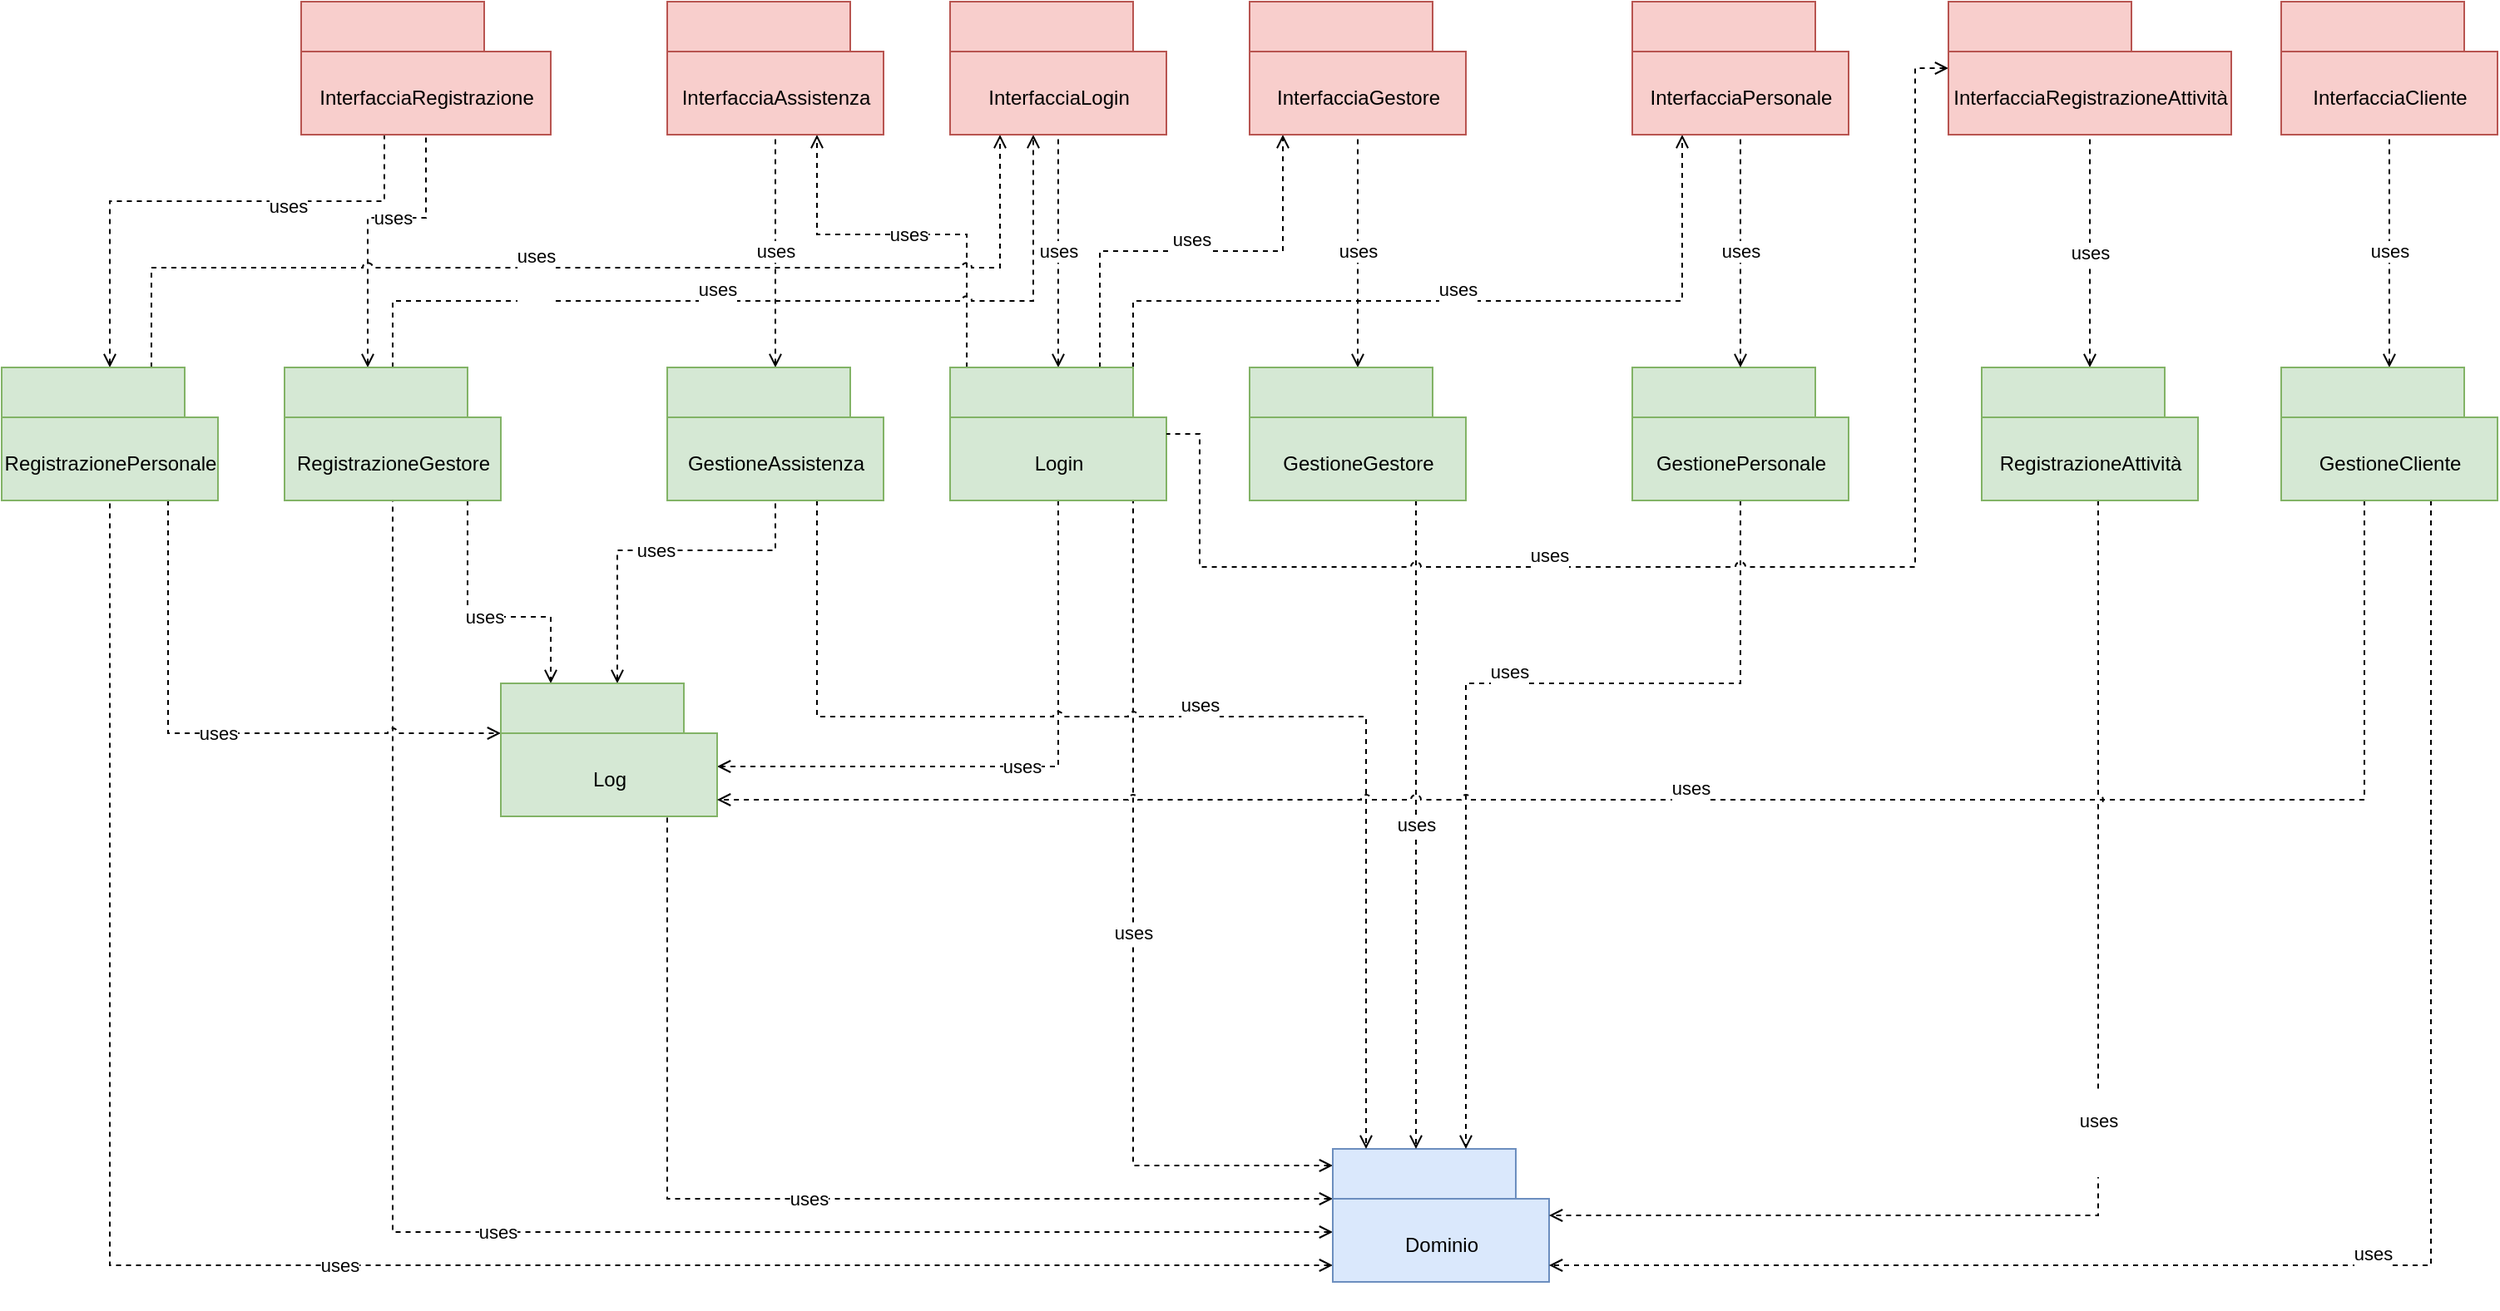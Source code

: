 <mxfile version="20.3.0" type="device" pages="6"><diagram name="Package" id="b5b7bab2-c9e2-2cf4-8b2a-24fd1a2a6d21"><mxGraphModel dx="2188" dy="1318" grid="1" gridSize="10" guides="1" tooltips="1" connect="1" arrows="1" fold="1" page="1" pageScale="1" pageWidth="827" pageHeight="1169" background="none" math="0" shadow="0"><root><mxCell id="0"/><mxCell id="1" parent="0"/><mxCell id="5CjHkG1O7LSjwazsP-yp-26" value="uses" style="edgeStyle=orthogonalEdgeStyle;rounded=0;orthogonalLoop=1;jettySize=auto;html=1;dashed=1;startArrow=open;startFill=0;endArrow=none;endFill=0;" edge="1" parent="1" source="AKHYgGPGOmlB9dMr-Yb8-2" target="AKHYgGPGOmlB9dMr-Yb8-8"><mxGeometry relative="1" as="geometry"><Array as="points"><mxPoint x="145" y="1030"/></Array></mxGeometry></mxCell><mxCell id="5CjHkG1O7LSjwazsP-yp-27" value="uses" style="edgeStyle=orthogonalEdgeStyle;rounded=0;orthogonalLoop=1;jettySize=auto;html=1;dashed=1;startArrow=open;startFill=0;endArrow=none;endFill=0;" edge="1" parent="1" source="AKHYgGPGOmlB9dMr-Yb8-2" target="AKHYgGPGOmlB9dMr-Yb8-6"><mxGeometry relative="1" as="geometry"><Array as="points"><mxPoint x="315" y="1010"/></Array></mxGeometry></mxCell><mxCell id="5CjHkG1O7LSjwazsP-yp-29" value="uses" style="edgeStyle=orthogonalEdgeStyle;rounded=0;orthogonalLoop=1;jettySize=auto;html=1;dashed=1;startArrow=open;startFill=0;endArrow=none;endFill=0;" edge="1" parent="1" source="AKHYgGPGOmlB9dMr-Yb8-2" target="AKHYgGPGOmlB9dMr-Yb8-4"><mxGeometry relative="1" as="geometry"><Array as="points"><mxPoint x="760" y="970"/></Array></mxGeometry></mxCell><mxCell id="5CjHkG1O7LSjwazsP-yp-30" value="uses" style="edgeStyle=orthogonalEdgeStyle;rounded=0;orthogonalLoop=1;jettySize=auto;html=1;dashed=1;startArrow=open;startFill=0;endArrow=none;endFill=0;" edge="1" parent="1" source="AKHYgGPGOmlB9dMr-Yb8-2" target="AKHYgGPGOmlB9dMr-Yb8-14"><mxGeometry relative="1" as="geometry"><Array as="points"><mxPoint x="480" y="990"/></Array></mxGeometry></mxCell><mxCell id="AKHYgGPGOmlB9dMr-Yb8-2" value="" style="shape=folder;fontStyle=1;tabWidth=110;tabHeight=30;tabPosition=left;html=1;boundedLbl=1;labelInHeader=1;container=1;collapsible=0;fillColor=#dae8fc;strokeColor=#6c8ebf;" parent="1" vertex="1"><mxGeometry x="880" y="960" width="130" height="80" as="geometry"/></mxCell><mxCell id="AKHYgGPGOmlB9dMr-Yb8-3" value="Dominio" style="html=1;strokeColor=none;resizeWidth=1;resizeHeight=1;fillColor=none;part=1;connectable=0;allowArrows=0;deletable=0;" parent="AKHYgGPGOmlB9dMr-Yb8-2" vertex="1"><mxGeometry width="130" height="56" relative="1" as="geometry"><mxPoint y="30" as="offset"/></mxGeometry></mxCell><mxCell id="5CjHkG1O7LSjwazsP-yp-10" value="uses" style="edgeStyle=orthogonalEdgeStyle;rounded=0;orthogonalLoop=1;jettySize=auto;html=1;dashed=1;endArrow=none;endFill=0;startArrow=open;startFill=0;" edge="1" parent="1" source="AKHYgGPGOmlB9dMr-Yb8-4" target="uApFnKf3ir_A_txFF6k8-16"><mxGeometry relative="1" as="geometry"/></mxCell><mxCell id="5CjHkG1O7LSjwazsP-yp-34" value="uses" style="edgeStyle=orthogonalEdgeStyle;rounded=0;orthogonalLoop=1;jettySize=auto;html=1;dashed=1;startArrow=none;startFill=0;endArrow=open;endFill=0;" edge="1" parent="1" source="AKHYgGPGOmlB9dMr-Yb8-4" target="AKHYgGPGOmlB9dMr-Yb8-14"><mxGeometry relative="1" as="geometry"><Array as="points"><mxPoint x="715" y="730"/></Array></mxGeometry></mxCell><mxCell id="5CjHkG1O7LSjwazsP-yp-43" value="&#10;&lt;span style=&quot;color: rgb(0, 0, 0); font-family: Helvetica; font-size: 11px; font-style: normal; font-variant-ligatures: normal; font-variant-caps: normal; font-weight: 400; letter-spacing: normal; orphans: 2; text-align: center; text-indent: 0px; text-transform: none; widows: 2; word-spacing: 0px; -webkit-text-stroke-width: 0px; background-color: rgb(255, 255, 255); text-decoration-thickness: initial; text-decoration-style: initial; text-decoration-color: initial; float: none; display: inline !important;&quot;&gt;uses&lt;/span&gt;&#10;&#10;" style="edgeStyle=orthogonalEdgeStyle;rounded=0;jumpStyle=arc;orthogonalLoop=1;jettySize=auto;html=1;dashed=1;startArrow=none;startFill=0;endArrow=open;endFill=0;" edge="1" parent="1" source="AKHYgGPGOmlB9dMr-Yb8-4" target="uApFnKf3ir_A_txFF6k8-18"><mxGeometry relative="1" as="geometry"><Array as="points"><mxPoint x="740" y="420"/><mxPoint x="850" y="420"/></Array></mxGeometry></mxCell><mxCell id="5CjHkG1O7LSjwazsP-yp-44" value="uses" style="edgeStyle=orthogonalEdgeStyle;rounded=0;jumpStyle=arc;orthogonalLoop=1;jettySize=auto;html=1;dashed=1;startArrow=none;startFill=0;endArrow=open;endFill=0;" edge="1" parent="1" source="AKHYgGPGOmlB9dMr-Yb8-4" target="uApFnKf3ir_A_txFF6k8-22"><mxGeometry relative="1" as="geometry"><Array as="points"><mxPoint x="660" y="410"/><mxPoint x="570" y="410"/></Array></mxGeometry></mxCell><mxCell id="5CjHkG1O7LSjwazsP-yp-50" value="&#10;&lt;span style=&quot;color: rgb(0, 0, 0); font-family: Helvetica; font-size: 11px; font-style: normal; font-variant-ligatures: normal; font-variant-caps: normal; font-weight: 400; letter-spacing: normal; orphans: 2; text-align: center; text-indent: 0px; text-transform: none; widows: 2; word-spacing: 0px; -webkit-text-stroke-width: 0px; background-color: rgb(255, 255, 255); text-decoration-thickness: initial; text-decoration-style: initial; text-decoration-color: initial; float: none; display: inline !important;&quot;&gt;uses&lt;/span&gt;&#10;&#10;" style="edgeStyle=orthogonalEdgeStyle;rounded=0;jumpStyle=arc;orthogonalLoop=1;jettySize=auto;html=1;dashed=1;startArrow=none;startFill=0;endArrow=open;endFill=0;" edge="1" parent="1" source="AKHYgGPGOmlB9dMr-Yb8-4" target="uApFnKf3ir_A_txFF6k8-20"><mxGeometry relative="1" as="geometry"><Array as="points"><mxPoint x="760" y="450"/><mxPoint x="1090" y="450"/></Array></mxGeometry></mxCell><mxCell id="AKHYgGPGOmlB9dMr-Yb8-4" value="" style="shape=folder;fontStyle=1;tabWidth=110;tabHeight=30;tabPosition=left;html=1;boundedLbl=1;labelInHeader=1;container=1;collapsible=0;fillColor=#d5e8d4;strokeColor=#82b366;" parent="1" vertex="1"><mxGeometry x="650" y="490" width="130" height="80" as="geometry"/></mxCell><mxCell id="AKHYgGPGOmlB9dMr-Yb8-5" value="Login" style="html=1;strokeColor=none;resizeWidth=1;resizeHeight=1;fillColor=none;part=1;connectable=0;allowArrows=0;deletable=0;" parent="AKHYgGPGOmlB9dMr-Yb8-4" vertex="1"><mxGeometry width="130" height="56" relative="1" as="geometry"><mxPoint y="30" as="offset"/></mxGeometry></mxCell><mxCell id="5CjHkG1O7LSjwazsP-yp-9" value="uses" style="edgeStyle=orthogonalEdgeStyle;rounded=0;orthogonalLoop=1;jettySize=auto;html=1;dashed=1;endArrow=none;endFill=0;startArrow=open;startFill=0;" edge="1" parent="1" source="AKHYgGPGOmlB9dMr-Yb8-6" target="5CjHkG1O7LSjwazsP-yp-4"><mxGeometry x="0.2" relative="1" as="geometry"><Array as="points"><mxPoint x="300" y="400"/><mxPoint x="335" y="400"/></Array><mxPoint as="offset"/></mxGeometry></mxCell><mxCell id="5CjHkG1O7LSjwazsP-yp-33" value="uses" style="edgeStyle=orthogonalEdgeStyle;rounded=0;orthogonalLoop=1;jettySize=auto;html=1;dashed=1;startArrow=none;startFill=0;endArrow=open;endFill=0;jumpStyle=arc;" edge="1" parent="1" source="AKHYgGPGOmlB9dMr-Yb8-6" target="AKHYgGPGOmlB9dMr-Yb8-14"><mxGeometry relative="1" as="geometry"><Array as="points"><mxPoint x="360" y="640"/><mxPoint x="410" y="640"/></Array></mxGeometry></mxCell><mxCell id="5CjHkG1O7LSjwazsP-yp-53" value="&#10;&lt;span style=&quot;color: rgb(0, 0, 0); font-family: Helvetica; font-size: 11px; font-style: normal; font-variant-ligatures: normal; font-variant-caps: normal; font-weight: 400; letter-spacing: normal; orphans: 2; text-align: center; text-indent: 0px; text-transform: none; widows: 2; word-spacing: 0px; -webkit-text-stroke-width: 0px; background-color: rgb(255, 255, 255); text-decoration-thickness: initial; text-decoration-style: initial; text-decoration-color: initial; float: none; display: inline !important;&quot;&gt;uses&lt;/span&gt;&#10;&#10;" style="edgeStyle=orthogonalEdgeStyle;rounded=0;jumpStyle=arc;orthogonalLoop=1;jettySize=auto;html=1;dashed=1;startArrow=none;startFill=0;endArrow=open;endFill=0;" edge="1" parent="1" source="AKHYgGPGOmlB9dMr-Yb8-6" target="uApFnKf3ir_A_txFF6k8-16"><mxGeometry x="-0.105" relative="1" as="geometry"><Array as="points"><mxPoint x="315" y="450"/><mxPoint x="700" y="450"/></Array><mxPoint as="offset"/></mxGeometry></mxCell><mxCell id="AKHYgGPGOmlB9dMr-Yb8-6" value="" style="shape=folder;fontStyle=1;tabWidth=110;tabHeight=30;tabPosition=left;html=1;boundedLbl=1;labelInHeader=1;container=1;collapsible=0;fillColor=#d5e8d4;strokeColor=#82b366;" parent="1" vertex="1"><mxGeometry x="250" y="490" width="130" height="80" as="geometry"/></mxCell><mxCell id="AKHYgGPGOmlB9dMr-Yb8-7" value="RegistrazioneGestore" style="html=1;strokeColor=none;resizeWidth=1;resizeHeight=1;fillColor=none;part=1;connectable=0;allowArrows=0;deletable=0;" parent="AKHYgGPGOmlB9dMr-Yb8-6" vertex="1"><mxGeometry width="130" height="56" relative="1" as="geometry"><mxPoint y="30" as="offset"/></mxGeometry></mxCell><mxCell id="5CjHkG1O7LSjwazsP-yp-8" style="rounded=0;orthogonalLoop=1;jettySize=auto;html=1;dashed=1;endArrow=none;endFill=0;edgeStyle=orthogonalEdgeStyle;startArrow=open;startFill=0;" edge="1" parent="1" source="AKHYgGPGOmlB9dMr-Yb8-8" target="5CjHkG1O7LSjwazsP-yp-4"><mxGeometry relative="1" as="geometry"><Array as="points"><mxPoint x="145" y="390"/><mxPoint x="310" y="390"/></Array></mxGeometry></mxCell><mxCell id="5CjHkG1O7LSjwazsP-yp-13" value="uses" style="edgeLabel;html=1;align=center;verticalAlign=middle;resizable=0;points=[];" vertex="1" connectable="0" parent="5CjHkG1O7LSjwazsP-yp-8"><mxGeometry x="0.359" y="-3" relative="1" as="geometry"><mxPoint as="offset"/></mxGeometry></mxCell><mxCell id="5CjHkG1O7LSjwazsP-yp-32" value="uses" style="edgeStyle=orthogonalEdgeStyle;rounded=0;orthogonalLoop=1;jettySize=auto;html=1;dashed=1;startArrow=none;startFill=0;endArrow=open;endFill=0;jumpStyle=arc;" edge="1" parent="1" source="AKHYgGPGOmlB9dMr-Yb8-8" target="AKHYgGPGOmlB9dMr-Yb8-14"><mxGeometry relative="1" as="geometry"><Array as="points"><mxPoint x="180" y="710"/></Array></mxGeometry></mxCell><mxCell id="5CjHkG1O7LSjwazsP-yp-52" value="&#10;&lt;span style=&quot;color: rgb(0, 0, 0); font-family: Helvetica; font-size: 11px; font-style: normal; font-variant-ligatures: normal; font-variant-caps: normal; font-weight: 400; letter-spacing: normal; orphans: 2; text-align: center; text-indent: 0px; text-transform: none; widows: 2; word-spacing: 0px; -webkit-text-stroke-width: 0px; background-color: rgb(255, 255, 255); text-decoration-thickness: initial; text-decoration-style: initial; text-decoration-color: initial; float: none; display: inline !important;&quot;&gt;uses&lt;/span&gt;&#10;&#10;" style="edgeStyle=orthogonalEdgeStyle;rounded=0;jumpStyle=arc;orthogonalLoop=1;jettySize=auto;html=1;dashed=1;startArrow=none;startFill=0;endArrow=open;endFill=0;" edge="1" parent="1" source="AKHYgGPGOmlB9dMr-Yb8-8" target="uApFnKf3ir_A_txFF6k8-16"><mxGeometry x="-0.108" relative="1" as="geometry"><Array as="points"><mxPoint x="170" y="430"/><mxPoint x="680" y="430"/></Array><mxPoint x="1" as="offset"/></mxGeometry></mxCell><mxCell id="AKHYgGPGOmlB9dMr-Yb8-8" value="" style="shape=folder;fontStyle=1;tabWidth=110;tabHeight=30;tabPosition=left;html=1;boundedLbl=1;labelInHeader=1;container=1;collapsible=0;fillColor=#D5E8D4;strokeColor=#82B366;" parent="1" vertex="1"><mxGeometry x="80" y="490" width="130" height="80" as="geometry"/></mxCell><mxCell id="AKHYgGPGOmlB9dMr-Yb8-9" value="RegistrazionePersonale" style="html=1;strokeColor=none;resizeWidth=1;resizeHeight=1;fillColor=none;part=1;connectable=0;allowArrows=0;deletable=0;" parent="AKHYgGPGOmlB9dMr-Yb8-8" vertex="1"><mxGeometry width="130" height="56" relative="1" as="geometry"><mxPoint y="30" as="offset"/></mxGeometry></mxCell><mxCell id="5CjHkG1O7LSjwazsP-yp-16" value="uses" style="edgeStyle=orthogonalEdgeStyle;rounded=0;orthogonalLoop=1;jettySize=auto;html=1;dashed=1;startArrow=open;startFill=0;endArrow=none;endFill=0;" edge="1" parent="1" source="AKHYgGPGOmlB9dMr-Yb8-12" target="uApFnKf3ir_A_txFF6k8-22"><mxGeometry relative="1" as="geometry"/></mxCell><mxCell id="5CjHkG1O7LSjwazsP-yp-54" value="&#10;&lt;span style=&quot;color: rgb(0, 0, 0); font-family: Helvetica; font-size: 11px; font-style: normal; font-variant-ligatures: normal; font-variant-caps: normal; font-weight: 400; letter-spacing: normal; orphans: 2; text-align: center; text-indent: 0px; text-transform: none; widows: 2; word-spacing: 0px; -webkit-text-stroke-width: 0px; background-color: rgb(255, 255, 255); text-decoration-thickness: initial; text-decoration-style: initial; text-decoration-color: initial; float: none; display: inline !important;&quot;&gt;uses&lt;/span&gt;&#10;&#10;" style="edgeStyle=orthogonalEdgeStyle;rounded=0;jumpStyle=arc;orthogonalLoop=1;jettySize=auto;html=1;dashed=1;startArrow=none;startFill=0;endArrow=open;endFill=0;" edge="1" parent="1" source="AKHYgGPGOmlB9dMr-Yb8-12" target="AKHYgGPGOmlB9dMr-Yb8-2"><mxGeometry relative="1" as="geometry"><Array as="points"><mxPoint x="570" y="700"/><mxPoint x="900" y="700"/></Array></mxGeometry></mxCell><mxCell id="AKHYgGPGOmlB9dMr-Yb8-12" value="" style="shape=folder;fontStyle=1;tabWidth=110;tabHeight=30;tabPosition=left;html=1;boundedLbl=1;labelInHeader=1;container=1;collapsible=0;fillColor=#d5e8d4;strokeColor=#82b366;" parent="1" vertex="1"><mxGeometry x="480" y="490" width="130" height="80" as="geometry"/></mxCell><mxCell id="AKHYgGPGOmlB9dMr-Yb8-13" value="GestioneAssistenza" style="html=1;strokeColor=none;resizeWidth=1;resizeHeight=1;fillColor=none;part=1;connectable=0;allowArrows=0;deletable=0;" parent="AKHYgGPGOmlB9dMr-Yb8-12" vertex="1"><mxGeometry width="130" height="56" relative="1" as="geometry"><mxPoint y="30" as="offset"/></mxGeometry></mxCell><mxCell id="5CjHkG1O7LSjwazsP-yp-18" value="uses" style="edgeStyle=orthogonalEdgeStyle;rounded=0;orthogonalLoop=1;jettySize=auto;html=1;dashed=1;startArrow=open;startFill=0;endArrow=none;endFill=0;" edge="1" parent="1" source="AKHYgGPGOmlB9dMr-Yb8-14" target="AKHYgGPGOmlB9dMr-Yb8-12"><mxGeometry relative="1" as="geometry"><mxPoint x="490.077" y="350" as="targetPoint"/><Array as="points"><mxPoint x="450" y="600"/><mxPoint x="545" y="600"/></Array></mxGeometry></mxCell><mxCell id="AKHYgGPGOmlB9dMr-Yb8-14" value="" style="shape=folder;fontStyle=1;tabWidth=110;tabHeight=30;tabPosition=left;html=1;boundedLbl=1;labelInHeader=1;container=1;collapsible=0;fillColor=#d5e8d4;strokeColor=#82b366;" parent="1" vertex="1"><mxGeometry x="380" y="680" width="130" height="80" as="geometry"/></mxCell><mxCell id="AKHYgGPGOmlB9dMr-Yb8-15" value="&lt;span id=&quot;docs-internal-guid-100fbc12-7fff-2042-bf37-25e22783933c&quot;&gt;&lt;span style=&quot;background-color: transparent; font-variant-numeric: normal; font-variant-east-asian: normal; vertical-align: baseline;&quot;&gt;&lt;font style=&quot;font-size: 12px;&quot;&gt;Log&lt;/font&gt;&lt;/span&gt;&lt;/span&gt;" style="html=1;strokeColor=none;resizeWidth=1;resizeHeight=1;fillColor=none;part=1;connectable=0;allowArrows=0;deletable=0;" parent="AKHYgGPGOmlB9dMr-Yb8-14" vertex="1"><mxGeometry width="130" height="56" relative="1" as="geometry"><mxPoint y="30" as="offset"/></mxGeometry></mxCell><mxCell id="5CjHkG1O7LSjwazsP-yp-12" value="uses" style="edgeStyle=orthogonalEdgeStyle;rounded=0;orthogonalLoop=1;jettySize=auto;html=1;dashed=1;startArrow=open;startFill=0;endArrow=none;endFill=0;" edge="1" parent="1" source="AKHYgGPGOmlB9dMr-Yb8-20" target="uApFnKf3ir_A_txFF6k8-18"><mxGeometry relative="1" as="geometry"/></mxCell><mxCell id="5CjHkG1O7LSjwazsP-yp-35" value="uses" style="edgeStyle=orthogonalEdgeStyle;rounded=0;jumpStyle=arc;orthogonalLoop=1;jettySize=auto;html=1;dashed=1;startArrow=none;startFill=0;endArrow=open;endFill=0;" edge="1" parent="1" source="AKHYgGPGOmlB9dMr-Yb8-20" target="AKHYgGPGOmlB9dMr-Yb8-2"><mxGeometry relative="1" as="geometry"><Array as="points"><mxPoint x="930" y="650"/><mxPoint x="930" y="650"/></Array></mxGeometry></mxCell><mxCell id="AKHYgGPGOmlB9dMr-Yb8-20" value="" style="shape=folder;fontStyle=1;tabWidth=110;tabHeight=30;tabPosition=left;html=1;boundedLbl=1;labelInHeader=1;container=1;collapsible=0;fillColor=#d5e8d4;strokeColor=#82b366;" parent="1" vertex="1"><mxGeometry x="830" y="490" width="130" height="80" as="geometry"/></mxCell><mxCell id="AKHYgGPGOmlB9dMr-Yb8-21" value="&lt;span id=&quot;docs-internal-guid-100fbc12-7fff-2042-bf37-25e22783933c&quot;&gt;&lt;span style=&quot;background-color: transparent; font-variant-numeric: normal; font-variant-east-asian: normal; vertical-align: baseline;&quot;&gt;&lt;font style=&quot;font-size: 12px;&quot;&gt;GestioneGestore&lt;/font&gt;&lt;/span&gt;&lt;/span&gt;" style="html=1;strokeColor=none;resizeWidth=1;resizeHeight=1;fillColor=none;part=1;connectable=0;allowArrows=0;deletable=0;" parent="AKHYgGPGOmlB9dMr-Yb8-20" vertex="1"><mxGeometry width="130" height="56" relative="1" as="geometry"><mxPoint y="30" as="offset"/></mxGeometry></mxCell><mxCell id="5CjHkG1O7LSjwazsP-yp-36" value="&#10;&lt;span style=&quot;color: rgb(0, 0, 0); font-family: Helvetica; font-size: 11px; font-style: normal; font-variant-ligatures: normal; font-variant-caps: normal; font-weight: 400; letter-spacing: normal; orphans: 2; text-align: center; text-indent: 0px; text-transform: none; widows: 2; word-spacing: 0px; -webkit-text-stroke-width: 0px; background-color: rgb(255, 255, 255); text-decoration-thickness: initial; text-decoration-style: initial; text-decoration-color: initial; float: none; display: inline !important;&quot;&gt;uses&lt;/span&gt;&#10;&#10;" style="edgeStyle=orthogonalEdgeStyle;rounded=0;jumpStyle=arc;orthogonalLoop=1;jettySize=auto;html=1;dashed=1;startArrow=none;startFill=0;endArrow=open;endFill=0;" edge="1" parent="1" source="AKHYgGPGOmlB9dMr-Yb8-30" target="AKHYgGPGOmlB9dMr-Yb8-2"><mxGeometry x="-0.101" relative="1" as="geometry"><Array as="points"><mxPoint x="1125" y="680"/><mxPoint x="960" y="680"/></Array><mxPoint as="offset"/></mxGeometry></mxCell><mxCell id="AKHYgGPGOmlB9dMr-Yb8-30" value="" style="shape=folder;fontStyle=1;tabWidth=110;tabHeight=30;tabPosition=left;html=1;boundedLbl=1;labelInHeader=1;container=1;collapsible=0;fillColor=#d5e8d4;strokeColor=#82b366;" parent="1" vertex="1"><mxGeometry x="1060" y="490" width="130" height="80" as="geometry"/></mxCell><mxCell id="AKHYgGPGOmlB9dMr-Yb8-31" value="&lt;span id=&quot;docs-internal-guid-100fbc12-7fff-2042-bf37-25e22783933c&quot;&gt;&lt;span style=&quot;background-color: transparent; font-variant-numeric: normal; font-variant-east-asian: normal; vertical-align: baseline;&quot;&gt;&lt;font style=&quot;font-size: 12px;&quot;&gt;GestionePersonale&lt;/font&gt;&lt;/span&gt;&lt;/span&gt;" style="html=1;strokeColor=none;resizeWidth=1;resizeHeight=1;fillColor=none;part=1;connectable=0;allowArrows=0;deletable=0;" parent="AKHYgGPGOmlB9dMr-Yb8-30" vertex="1"><mxGeometry width="130" height="56" relative="1" as="geometry"><mxPoint y="30" as="offset"/></mxGeometry></mxCell><mxCell id="5CjHkG1O7LSjwazsP-yp-17" value="uses" style="edgeStyle=orthogonalEdgeStyle;rounded=0;orthogonalLoop=1;jettySize=auto;html=1;dashed=1;startArrow=open;startFill=0;endArrow=none;endFill=0;" edge="1" parent="1" source="AKHYgGPGOmlB9dMr-Yb8-38" target="uApFnKf3ir_A_txFF6k8-24"><mxGeometry relative="1" as="geometry"/></mxCell><mxCell id="5CjHkG1O7LSjwazsP-yp-38" value="&#10;&lt;span style=&quot;color: rgb(0, 0, 0); font-family: Helvetica; font-size: 11px; font-style: normal; font-variant-ligatures: normal; font-variant-caps: normal; font-weight: 400; letter-spacing: normal; orphans: 2; text-align: center; text-indent: 0px; text-transform: none; widows: 2; word-spacing: 0px; -webkit-text-stroke-width: 0px; background-color: rgb(255, 255, 255); text-decoration-thickness: initial; text-decoration-style: initial; text-decoration-color: initial; float: none; display: inline !important;&quot;&gt;uses&lt;/span&gt;&#10;&#10;" style="edgeStyle=orthogonalEdgeStyle;rounded=0;jumpStyle=arc;orthogonalLoop=1;jettySize=auto;html=1;dashed=1;startArrow=none;startFill=0;endArrow=open;endFill=0;" edge="1" parent="1" source="AKHYgGPGOmlB9dMr-Yb8-38" target="AKHYgGPGOmlB9dMr-Yb8-2"><mxGeometry relative="1" as="geometry"><Array as="points"><mxPoint x="1540" y="1030"/></Array></mxGeometry></mxCell><mxCell id="5CjHkG1O7LSjwazsP-yp-40" value="&#10;&lt;span style=&quot;color: rgb(0, 0, 0); font-family: Helvetica; font-size: 11px; font-style: normal; font-variant-ligatures: normal; font-variant-caps: normal; font-weight: 400; letter-spacing: normal; orphans: 2; text-align: center; text-indent: 0px; text-transform: none; widows: 2; word-spacing: 0px; -webkit-text-stroke-width: 0px; background-color: rgb(255, 255, 255); text-decoration-thickness: initial; text-decoration-style: initial; text-decoration-color: initial; float: none; display: inline !important;&quot;&gt;uses&lt;/span&gt;&#10;&#10;" style="edgeStyle=orthogonalEdgeStyle;rounded=0;jumpStyle=arc;orthogonalLoop=1;jettySize=auto;html=1;dashed=1;startArrow=none;startFill=0;endArrow=open;endFill=0;" edge="1" parent="1" source="AKHYgGPGOmlB9dMr-Yb8-38" target="AKHYgGPGOmlB9dMr-Yb8-14"><mxGeometry relative="1" as="geometry"><Array as="points"><mxPoint x="1500" y="750"/></Array></mxGeometry></mxCell><mxCell id="AKHYgGPGOmlB9dMr-Yb8-38" value="" style="shape=folder;fontStyle=1;tabWidth=110;tabHeight=30;tabPosition=left;html=1;boundedLbl=1;labelInHeader=1;container=1;collapsible=0;fillColor=#d5e8d4;strokeColor=#82b366;" parent="1" vertex="1"><mxGeometry x="1450" y="490" width="130" height="80" as="geometry"/></mxCell><mxCell id="AKHYgGPGOmlB9dMr-Yb8-39" value="&lt;span id=&quot;docs-internal-guid-100fbc12-7fff-2042-bf37-25e22783933c&quot;&gt;&lt;span style=&quot;background-color: transparent; font-variant-numeric: normal; font-variant-east-asian: normal; vertical-align: baseline;&quot;&gt;&lt;font style=&quot;font-size: 12px;&quot;&gt;GestioneCliente&lt;/font&gt;&lt;/span&gt;&lt;/span&gt;" style="html=1;strokeColor=none;resizeWidth=1;resizeHeight=1;fillColor=none;part=1;connectable=0;allowArrows=0;deletable=0;" parent="AKHYgGPGOmlB9dMr-Yb8-38" vertex="1"><mxGeometry width="130" height="56" relative="1" as="geometry"><mxPoint y="30" as="offset"/></mxGeometry></mxCell><mxCell id="uApFnKf3ir_A_txFF6k8-16" value="" style="shape=folder;fontStyle=1;tabWidth=110;tabHeight=30;tabPosition=left;html=1;boundedLbl=1;labelInHeader=1;container=1;collapsible=0;fillColor=#f8cecc;strokeColor=#b85450;" parent="1" vertex="1"><mxGeometry x="650" y="270" width="130" height="80" as="geometry"/></mxCell><mxCell id="uApFnKf3ir_A_txFF6k8-17" value="InterfacciaLogin" style="html=1;strokeColor=none;resizeWidth=1;resizeHeight=1;fillColor=none;part=1;connectable=0;allowArrows=0;deletable=0;" parent="uApFnKf3ir_A_txFF6k8-16" vertex="1"><mxGeometry width="130" height="56" relative="1" as="geometry"><mxPoint y="30" as="offset"/></mxGeometry></mxCell><mxCell id="uApFnKf3ir_A_txFF6k8-18" value="" style="shape=folder;fontStyle=1;tabWidth=110;tabHeight=30;tabPosition=left;html=1;boundedLbl=1;labelInHeader=1;container=1;collapsible=0;fillColor=#f8cecc;strokeColor=#b85450;" parent="1" vertex="1"><mxGeometry x="830" y="270" width="130" height="80" as="geometry"/></mxCell><mxCell id="uApFnKf3ir_A_txFF6k8-19" value="InterfacciaGestore" style="html=1;strokeColor=none;resizeWidth=1;resizeHeight=1;fillColor=none;part=1;connectable=0;allowArrows=0;deletable=0;" parent="uApFnKf3ir_A_txFF6k8-18" vertex="1"><mxGeometry width="130" height="56" relative="1" as="geometry"><mxPoint y="30" as="offset"/></mxGeometry></mxCell><mxCell id="uApFnKf3ir_A_txFF6k8-20" value="" style="shape=folder;fontStyle=1;tabWidth=110;tabHeight=30;tabPosition=left;html=1;boundedLbl=1;labelInHeader=1;container=1;collapsible=0;fillColor=#f8cecc;strokeColor=#b85450;" parent="1" vertex="1"><mxGeometry x="1060" y="270" width="130" height="80" as="geometry"/></mxCell><mxCell id="uApFnKf3ir_A_txFF6k8-21" value="InterfacciaPersonale" style="html=1;strokeColor=none;resizeWidth=1;resizeHeight=1;fillColor=none;part=1;connectable=0;allowArrows=0;deletable=0;" parent="uApFnKf3ir_A_txFF6k8-20" vertex="1"><mxGeometry width="130" height="56" relative="1" as="geometry"><mxPoint y="30" as="offset"/></mxGeometry></mxCell><mxCell id="uApFnKf3ir_A_txFF6k8-22" value="" style="shape=folder;fontStyle=1;tabWidth=110;tabHeight=30;tabPosition=left;html=1;boundedLbl=1;labelInHeader=1;container=1;collapsible=0;fillColor=#f8cecc;strokeColor=#b85450;" parent="1" vertex="1"><mxGeometry x="480" y="270" width="130" height="80" as="geometry"/></mxCell><mxCell id="uApFnKf3ir_A_txFF6k8-23" value="InterfacciaAssistenza" style="html=1;strokeColor=none;resizeWidth=1;resizeHeight=1;fillColor=none;part=1;connectable=0;allowArrows=0;deletable=0;" parent="uApFnKf3ir_A_txFF6k8-22" vertex="1"><mxGeometry width="130" height="56" relative="1" as="geometry"><mxPoint y="30" as="offset"/></mxGeometry></mxCell><mxCell id="uApFnKf3ir_A_txFF6k8-24" value="" style="shape=folder;fontStyle=1;tabWidth=110;tabHeight=30;tabPosition=left;html=1;boundedLbl=1;labelInHeader=1;container=1;collapsible=0;fillColor=#f8cecc;strokeColor=#b85450;" parent="1" vertex="1"><mxGeometry x="1450" y="270" width="130" height="80" as="geometry"/></mxCell><mxCell id="uApFnKf3ir_A_txFF6k8-25" value="InterfacciaCliente" style="html=1;strokeColor=none;resizeWidth=1;resizeHeight=1;fillColor=none;part=1;connectable=0;allowArrows=0;deletable=0;" parent="uApFnKf3ir_A_txFF6k8-24" vertex="1"><mxGeometry width="130" height="56" relative="1" as="geometry"><mxPoint y="30" as="offset"/></mxGeometry></mxCell><mxCell id="5CjHkG1O7LSjwazsP-yp-4" value="" style="shape=folder;fontStyle=1;tabWidth=110;tabHeight=30;tabPosition=left;html=1;boundedLbl=1;labelInHeader=1;container=1;collapsible=0;fillColor=#F8CECC;strokeColor=#B85450;" vertex="1" parent="1"><mxGeometry x="260" y="270" width="150" height="80" as="geometry"/></mxCell><mxCell id="5CjHkG1O7LSjwazsP-yp-5" value="InterfacciaRegistrazione" style="html=1;strokeColor=none;resizeWidth=1;resizeHeight=1;fillColor=none;part=1;connectable=0;allowArrows=0;deletable=0;" vertex="1" parent="5CjHkG1O7LSjwazsP-yp-4"><mxGeometry width="150" height="56" relative="1" as="geometry"><mxPoint y="30" as="offset"/></mxGeometry></mxCell><mxCell id="5CjHkG1O7LSjwazsP-yp-14" value="uses" style="edgeStyle=orthogonalEdgeStyle;rounded=0;orthogonalLoop=1;jettySize=auto;html=1;dashed=1;startArrow=open;startFill=0;endArrow=none;endFill=0;" edge="1" parent="1" source="AKHYgGPGOmlB9dMr-Yb8-30" target="uApFnKf3ir_A_txFF6k8-20"><mxGeometry relative="1" as="geometry"><mxPoint x="905" y="500" as="sourcePoint"/><mxPoint x="905" y="360" as="targetPoint"/></mxGeometry></mxCell><mxCell id="5CjHkG1O7LSjwazsP-yp-19" value="uses" style="edgeStyle=orthogonalEdgeStyle;rounded=0;orthogonalLoop=1;jettySize=auto;html=1;dashed=1;endArrow=none;endFill=0;startArrow=open;startFill=0;" edge="1" parent="1" source="5CjHkG1O7LSjwazsP-yp-20" target="5CjHkG1O7LSjwazsP-yp-23"><mxGeometry relative="1" as="geometry"><Array as="points"/><mxPoint y="1" as="offset"/></mxGeometry></mxCell><mxCell id="5CjHkG1O7LSjwazsP-yp-39" value="&#10;&lt;span style=&quot;color: rgb(0, 0, 0); font-family: Helvetica; font-size: 11px; font-style: normal; font-variant-ligatures: normal; font-variant-caps: normal; font-weight: 400; letter-spacing: normal; orphans: 2; text-align: center; text-indent: 0px; text-transform: none; widows: 2; word-spacing: 0px; -webkit-text-stroke-width: 0px; background-color: rgb(255, 255, 255); text-decoration-thickness: initial; text-decoration-style: initial; text-decoration-color: initial; float: none; display: inline !important;&quot;&gt;uses&lt;/span&gt;&#10;&#10;" style="edgeStyle=orthogonalEdgeStyle;rounded=0;jumpStyle=arc;orthogonalLoop=1;jettySize=auto;html=1;dashed=1;startArrow=none;startFill=0;endArrow=open;endFill=0;" edge="1" parent="1" source="5CjHkG1O7LSjwazsP-yp-20" target="AKHYgGPGOmlB9dMr-Yb8-2"><mxGeometry relative="1" as="geometry"><Array as="points"><mxPoint x="1340" y="1000"/></Array></mxGeometry></mxCell><mxCell id="5CjHkG1O7LSjwazsP-yp-20" value="" style="shape=folder;fontStyle=1;tabWidth=110;tabHeight=30;tabPosition=left;html=1;boundedLbl=1;labelInHeader=1;container=1;collapsible=0;fillColor=#d5e8d4;strokeColor=#82b366;" vertex="1" parent="1"><mxGeometry x="1270" y="490" width="130" height="80" as="geometry"/></mxCell><mxCell id="5CjHkG1O7LSjwazsP-yp-21" value="RegistrazioneAttività" style="html=1;strokeColor=none;resizeWidth=1;resizeHeight=1;fillColor=none;part=1;connectable=0;allowArrows=0;deletable=0;" vertex="1" parent="5CjHkG1O7LSjwazsP-yp-20"><mxGeometry width="130" height="56" relative="1" as="geometry"><mxPoint y="30" as="offset"/></mxGeometry></mxCell><mxCell id="5CjHkG1O7LSjwazsP-yp-51" value="&#10;&lt;span style=&quot;color: rgb(0, 0, 0); font-family: Helvetica; font-size: 11px; font-style: normal; font-variant-ligatures: normal; font-variant-caps: normal; font-weight: 400; letter-spacing: normal; orphans: 2; text-align: center; text-indent: 0px; text-transform: none; widows: 2; word-spacing: 0px; -webkit-text-stroke-width: 0px; background-color: rgb(255, 255, 255); text-decoration-thickness: initial; text-decoration-style: initial; text-decoration-color: initial; float: none; display: inline !important;&quot;&gt;uses&lt;/span&gt;&#10;&#10;" style="edgeStyle=orthogonalEdgeStyle;rounded=0;jumpStyle=arc;orthogonalLoop=1;jettySize=auto;html=1;dashed=1;startArrow=open;startFill=0;endArrow=none;endFill=0;" edge="1" parent="1" source="5CjHkG1O7LSjwazsP-yp-23" target="AKHYgGPGOmlB9dMr-Yb8-4"><mxGeometry x="0.271" relative="1" as="geometry"><Array as="points"><mxPoint x="1230" y="310"/><mxPoint x="1230" y="610"/><mxPoint x="800" y="610"/><mxPoint x="800" y="530"/></Array><mxPoint as="offset"/></mxGeometry></mxCell><mxCell id="5CjHkG1O7LSjwazsP-yp-23" value="" style="shape=folder;fontStyle=1;tabWidth=110;tabHeight=30;tabPosition=left;html=1;boundedLbl=1;labelInHeader=1;container=1;collapsible=0;fillColor=#f8cecc;strokeColor=#b85450;" vertex="1" parent="1"><mxGeometry x="1250" y="270" width="170" height="80" as="geometry"/></mxCell><mxCell id="5CjHkG1O7LSjwazsP-yp-24" value="InterfacciaRegistrazioneAttività" style="html=1;strokeColor=none;resizeWidth=1;resizeHeight=1;fillColor=none;part=1;connectable=0;allowArrows=0;deletable=0;" vertex="1" parent="5CjHkG1O7LSjwazsP-yp-23"><mxGeometry width="170" height="56" relative="1" as="geometry"><mxPoint y="30" as="offset"/></mxGeometry></mxCell></root></mxGraphModel></diagram><diagram id="CcwIDSD-0hhYXl90Wcm1" name="Registrazione"><mxGraphModel dx="677" dy="408" grid="1" gridSize="10" guides="1" tooltips="1" connect="1" arrows="1" fold="1" page="1" pageScale="1" pageWidth="850" pageHeight="1100" math="0" shadow="0"><root><mxCell id="0"/><mxCell id="1" parent="0"/><mxCell id="44c7x-bN9xUlA-1pH8lI-1" value="" style="group" vertex="1" connectable="0" parent="1"><mxGeometry x="100" y="90" width="210" height="140" as="geometry"/></mxCell><mxCell id="qlpgba7SZLxrGYujsNJ6-1" value="" style="rounded=0;whiteSpace=wrap;html=1;shadow=0;sketch=0;fillStyle=auto;strokeColor=#B85450;fillColor=#FFFFFF;gradientColor=none;" vertex="1" parent="44c7x-bN9xUlA-1pH8lI-1"><mxGeometry y="23.333" width="210.0" height="116.667" as="geometry"/></mxCell><mxCell id="qlpgba7SZLxrGYujsNJ6-2" value="&lt;span style=&quot;&quot;&gt;&lt;font style=&quot;font-size: 8px;&quot;&gt;&lt;b&gt;InterfacciaRegistrazione&lt;/b&gt;&lt;/font&gt;&lt;/span&gt;" style="rounded=0;whiteSpace=wrap;html=1;shadow=0;sketch=0;fillStyle=auto;strokeColor=#B85450;fillColor=#F8CECC;gradientColor=none;" vertex="1" parent="44c7x-bN9xUlA-1pH8lI-1"><mxGeometry width="110.526" height="23.333" as="geometry"/></mxCell><mxCell id="aUjxJkcBRvAD_tkTkNem-2" value="ViewRegistrazioneGestore" style="swimlane;fontStyle=1;align=center;verticalAlign=top;childLayout=stackLayout;horizontal=1;startSize=26;horizontalStack=0;resizeParent=1;resizeParentMax=0;resizeLast=0;collapsible=1;marginBottom=0;shadow=0;sketch=0;fillStyle=auto;strokeColor=#B85450;fontSize=8;fillColor=#F8CECC;gradientColor=none;" vertex="1" parent="44c7x-bN9xUlA-1pH8lI-1"><mxGeometry x="25" y="40" width="160" height="34" as="geometry"/></mxCell><mxCell id="aUjxJkcBRvAD_tkTkNem-4" value="" style="line;strokeWidth=1;fillColor=none;align=left;verticalAlign=middle;spacingTop=-1;spacingLeft=3;spacingRight=3;rotatable=0;labelPosition=right;points=[];portConstraint=eastwest;strokeColor=inherit;shadow=0;sketch=0;fillStyle=auto;fontSize=8;" vertex="1" parent="aUjxJkcBRvAD_tkTkNem-2"><mxGeometry y="26" width="160" height="8" as="geometry"/></mxCell><mxCell id="aUjxJkcBRvAD_tkTkNem-6" value="ViewRegistrazionePersonale" style="swimlane;fontStyle=1;align=center;verticalAlign=top;childLayout=stackLayout;horizontal=1;startSize=26;horizontalStack=0;resizeParent=1;resizeParentMax=0;resizeLast=0;collapsible=1;marginBottom=0;shadow=0;sketch=0;fillStyle=auto;strokeColor=#B85450;fontSize=8;fillColor=#F8CECC;gradientColor=none;" vertex="1" parent="44c7x-bN9xUlA-1pH8lI-1"><mxGeometry x="25" y="90" width="160" height="34" as="geometry"/></mxCell><mxCell id="aUjxJkcBRvAD_tkTkNem-7" value="" style="line;strokeWidth=1;fillColor=none;align=left;verticalAlign=middle;spacingTop=-1;spacingLeft=3;spacingRight=3;rotatable=0;labelPosition=right;points=[];portConstraint=eastwest;strokeColor=inherit;shadow=0;sketch=0;fillStyle=auto;fontSize=8;" vertex="1" parent="aUjxJkcBRvAD_tkTkNem-6"><mxGeometry y="26" width="160" height="8" as="geometry"/></mxCell><mxCell id="aUjxJkcBRvAD_tkTkNem-8" value="" style="group;strokeColor=none;" vertex="1" connectable="0" parent="1"><mxGeometry x="400" y="90" width="210" height="140" as="geometry"/></mxCell><mxCell id="aUjxJkcBRvAD_tkTkNem-9" value="" style="rounded=0;whiteSpace=wrap;html=1;shadow=0;sketch=0;fillStyle=auto;strokeColor=#82B366;fillColor=#FFFFFF;gradientColor=none;" vertex="1" parent="aUjxJkcBRvAD_tkTkNem-8"><mxGeometry y="23.333" width="210.0" height="116.667" as="geometry"/></mxCell><mxCell id="aUjxJkcBRvAD_tkTkNem-10" value="&lt;span style=&quot;&quot;&gt;&lt;font style=&quot;font-size: 8px;&quot;&gt;&lt;b&gt;Registrazione&lt;/b&gt;&lt;/font&gt;&lt;/span&gt;" style="rounded=0;whiteSpace=wrap;html=1;shadow=0;sketch=0;fillStyle=auto;strokeColor=#82B366;fillColor=#D5E8D4;gradientColor=none;" vertex="1" parent="aUjxJkcBRvAD_tkTkNem-8"><mxGeometry width="110.526" height="23.333" as="geometry"/></mxCell><mxCell id="aUjxJkcBRvAD_tkTkNem-11" value="RegistrazioneController" style="swimlane;fontStyle=1;align=center;verticalAlign=top;childLayout=stackLayout;horizontal=1;startSize=26;horizontalStack=0;resizeParent=1;resizeParentMax=0;resizeLast=0;collapsible=1;marginBottom=0;shadow=0;sketch=0;fillStyle=auto;strokeColor=#82B366;fontSize=8;fillColor=#D5E8D4;gradientColor=none;" vertex="1" parent="aUjxJkcBRvAD_tkTkNem-8"><mxGeometry x="25" y="31.67" width="160" height="100" as="geometry"/></mxCell><mxCell id="aUjxJkcBRvAD_tkTkNem-12" value="" style="line;strokeWidth=1;fillColor=none;align=left;verticalAlign=middle;spacingTop=-1;spacingLeft=3;spacingRight=3;rotatable=0;labelPosition=right;points=[];portConstraint=eastwest;strokeColor=inherit;shadow=0;sketch=0;fillStyle=auto;fontSize=8;" vertex="1" parent="aUjxJkcBRvAD_tkTkNem-11"><mxGeometry y="26" width="160" height="8" as="geometry"/></mxCell><mxCell id="rzskDUrEJYe4-GayGIYV-8" value="+ registraUtente(Email, Password, &#10;    Nome, Cognome, DataNascita,     Documento)" style="text;strokeColor=none;fillColor=none;align=left;verticalAlign=top;spacingLeft=4;spacingRight=4;overflow=hidden;rotatable=0;points=[[0,0.5],[1,0.5]];portConstraint=eastwest;shadow=0;sketch=0;fillStyle=auto;fontSize=8;whiteSpace=wrap;" vertex="1" parent="aUjxJkcBRvAD_tkTkNem-11"><mxGeometry y="34" width="160" height="40" as="geometry"/></mxCell><mxCell id="rzskDUrEJYe4-GayGIYV-6" value="+ registraUtente(Email, Password, Nome,     Cognome)" style="text;strokeColor=none;fillColor=none;align=left;verticalAlign=top;spacingLeft=4;spacingRight=4;overflow=hidden;rotatable=0;points=[[0,0.5],[1,0.5]];portConstraint=eastwest;shadow=0;sketch=0;fillStyle=auto;fontSize=8;whiteSpace=wrap;" vertex="1" parent="aUjxJkcBRvAD_tkTkNem-11"><mxGeometry y="74" width="160" height="26" as="geometry"/></mxCell><mxCell id="rzskDUrEJYe4-GayGIYV-9" value="uses" style="edgeStyle=orthogonalEdgeStyle;rounded=0;jumpStyle=arc;orthogonalLoop=1;jettySize=auto;html=1;dashed=1;fontSize=8;startArrow=none;startFill=0;endArrow=open;endFill=0;" edge="1" parent="1" source="aUjxJkcBRvAD_tkTkNem-2" target="aUjxJkcBRvAD_tkTkNem-11"><mxGeometry relative="1" as="geometry"><Array as="points"><mxPoint x="355" y="140"/><mxPoint x="355" y="170"/></Array></mxGeometry></mxCell><mxCell id="rzskDUrEJYe4-GayGIYV-10" value="uses" style="edgeStyle=orthogonalEdgeStyle;rounded=0;jumpStyle=arc;orthogonalLoop=1;jettySize=auto;html=1;dashed=1;fontSize=8;startArrow=none;startFill=0;endArrow=open;endFill=0;" edge="1" parent="1" source="aUjxJkcBRvAD_tkTkNem-6" target="aUjxJkcBRvAD_tkTkNem-11"><mxGeometry relative="1" as="geometry"><Array as="points"><mxPoint x="355" y="200"/><mxPoint x="355" y="210"/></Array></mxGeometry></mxCell><mxCell id="rzskDUrEJYe4-GayGIYV-11" value="" style="group;strokeColor=none;" vertex="1" connectable="0" parent="1"><mxGeometry x="400" y="260" width="210" height="140" as="geometry"/></mxCell><mxCell id="rzskDUrEJYe4-GayGIYV-12" value="" style="rounded=0;whiteSpace=wrap;html=1;shadow=0;sketch=0;fillStyle=auto;strokeColor=#82B366;fillColor=#FFFFFF;gradientColor=none;" vertex="1" parent="rzskDUrEJYe4-GayGIYV-11"><mxGeometry y="23.333" width="210.0" height="116.667" as="geometry"/></mxCell><mxCell id="rzskDUrEJYe4-GayGIYV-13" value="&lt;span style=&quot;&quot;&gt;&lt;font style=&quot;font-size: 8px;&quot;&gt;&lt;b&gt;Log&lt;/b&gt;&lt;/font&gt;&lt;/span&gt;" style="rounded=0;whiteSpace=wrap;html=1;shadow=0;sketch=0;fillStyle=auto;strokeColor=#82B366;fillColor=#D5E8D4;gradientColor=none;" vertex="1" parent="rzskDUrEJYe4-GayGIYV-11"><mxGeometry width="110.526" height="23.333" as="geometry"/></mxCell><mxCell id="rzskDUrEJYe4-GayGIYV-14" value="Logger" style="swimlane;fontStyle=1;align=center;verticalAlign=top;childLayout=stackLayout;horizontal=1;startSize=26;horizontalStack=0;resizeParent=1;resizeParentMax=0;resizeLast=0;collapsible=1;marginBottom=0;shadow=0;sketch=0;fillStyle=auto;strokeColor=#82B366;fontSize=8;fillColor=#D5E8D4;gradientColor=none;" vertex="1" parent="rzskDUrEJYe4-GayGIYV-11"><mxGeometry x="25" y="31.67" width="160" height="74" as="geometry"/></mxCell><mxCell id="rzskDUrEJYe4-GayGIYV-15" value="" style="line;strokeWidth=1;fillColor=none;align=left;verticalAlign=middle;spacingTop=-1;spacingLeft=3;spacingRight=3;rotatable=0;labelPosition=right;points=[];portConstraint=eastwest;strokeColor=inherit;shadow=0;sketch=0;fillStyle=auto;fontSize=8;" vertex="1" parent="rzskDUrEJYe4-GayGIYV-14"><mxGeometry y="26" width="160" height="8" as="geometry"/></mxCell><mxCell id="rzskDUrEJYe4-GayGIYV-16" value="+ aggiungiLog(VoceDiLog)" style="text;strokeColor=none;fillColor=none;align=left;verticalAlign=top;spacingLeft=4;spacingRight=4;overflow=hidden;rotatable=0;points=[[0,0.5],[1,0.5]];portConstraint=eastwest;shadow=0;sketch=0;fillStyle=auto;fontSize=8;whiteSpace=wrap;" vertex="1" parent="rzskDUrEJYe4-GayGIYV-14"><mxGeometry y="34" width="160" height="40" as="geometry"/></mxCell><mxCell id="rzskDUrEJYe4-GayGIYV-18" style="edgeStyle=orthogonalEdgeStyle;rounded=0;jumpStyle=arc;orthogonalLoop=1;jettySize=auto;html=1;dashed=1;fontSize=8;startArrow=none;startFill=0;endArrow=open;endFill=0;" edge="1" parent="1" source="aUjxJkcBRvAD_tkTkNem-11" target="rzskDUrEJYe4-GayGIYV-14"><mxGeometry relative="1" as="geometry"/></mxCell></root></mxGraphModel></diagram><diagram name="Login" id="K1eeHB05s4PULKhhQPI7"><mxGraphModel dx="677" dy="408" grid="1" gridSize="10" guides="1" tooltips="1" connect="1" arrows="1" fold="1" page="1" pageScale="1" pageWidth="850" pageHeight="1100" math="0" shadow="0"><root><mxCell id="hV121-X7S_pm-_6OO1hy-0"/><mxCell id="hV121-X7S_pm-_6OO1hy-1" parent="hV121-X7S_pm-_6OO1hy-0"/><mxCell id="hV121-X7S_pm-_6OO1hy-2" value="" style="group" vertex="1" connectable="0" parent="hV121-X7S_pm-_6OO1hy-1"><mxGeometry x="100" y="90" width="210" height="140" as="geometry"/></mxCell><mxCell id="hV121-X7S_pm-_6OO1hy-3" value="" style="rounded=0;whiteSpace=wrap;html=1;shadow=0;sketch=0;fillStyle=auto;strokeColor=#B85450;fillColor=#FFFFFF;gradientColor=none;" vertex="1" parent="hV121-X7S_pm-_6OO1hy-2"><mxGeometry y="23.333" width="210.0" height="116.667" as="geometry"/></mxCell><mxCell id="hV121-X7S_pm-_6OO1hy-4" value="&lt;span style=&quot;&quot;&gt;&lt;font style=&quot;font-size: 8px;&quot;&gt;&lt;b&gt;InterfacciaLogin&lt;/b&gt;&lt;/font&gt;&lt;/span&gt;" style="rounded=0;whiteSpace=wrap;html=1;shadow=0;sketch=0;fillStyle=auto;strokeColor=#B85450;fillColor=#F8CECC;gradientColor=none;" vertex="1" parent="hV121-X7S_pm-_6OO1hy-2"><mxGeometry width="110.526" height="23.333" as="geometry"/></mxCell><mxCell id="hV121-X7S_pm-_6OO1hy-5" value="ViewLogin" style="swimlane;fontStyle=1;align=center;verticalAlign=top;childLayout=stackLayout;horizontal=1;startSize=26;horizontalStack=0;resizeParent=1;resizeParentMax=0;resizeLast=0;collapsible=1;marginBottom=0;shadow=0;sketch=0;fillStyle=auto;strokeColor=#B85450;fontSize=8;fillColor=#F8CECC;gradientColor=none;" vertex="1" parent="hV121-X7S_pm-_6OO1hy-2"><mxGeometry x="25" y="64.67" width="160" height="34" as="geometry"/></mxCell><mxCell id="hV121-X7S_pm-_6OO1hy-6" value="" style="line;strokeWidth=1;fillColor=none;align=left;verticalAlign=middle;spacingTop=-1;spacingLeft=3;spacingRight=3;rotatable=0;labelPosition=right;points=[];portConstraint=eastwest;strokeColor=inherit;shadow=0;sketch=0;fillStyle=auto;fontSize=8;" vertex="1" parent="hV121-X7S_pm-_6OO1hy-5"><mxGeometry y="26" width="160" height="8" as="geometry"/></mxCell><mxCell id="hV121-X7S_pm-_6OO1hy-9" value="" style="group;strokeColor=none;" vertex="1" connectable="0" parent="hV121-X7S_pm-_6OO1hy-1"><mxGeometry x="400" y="90" width="210" height="140" as="geometry"/></mxCell><mxCell id="hV121-X7S_pm-_6OO1hy-10" value="" style="rounded=0;whiteSpace=wrap;html=1;shadow=0;sketch=0;fillStyle=auto;strokeColor=#82B366;fillColor=#FFFFFF;gradientColor=none;" vertex="1" parent="hV121-X7S_pm-_6OO1hy-9"><mxGeometry y="23.333" width="210.0" height="116.667" as="geometry"/></mxCell><mxCell id="hV121-X7S_pm-_6OO1hy-11" value="&lt;span style=&quot;&quot;&gt;&lt;font style=&quot;font-size: 8px;&quot;&gt;&lt;b&gt;Login&lt;/b&gt;&lt;/font&gt;&lt;/span&gt;" style="rounded=0;whiteSpace=wrap;html=1;shadow=0;sketch=0;fillStyle=auto;strokeColor=#82B366;fillColor=#D5E8D4;gradientColor=none;" vertex="1" parent="hV121-X7S_pm-_6OO1hy-9"><mxGeometry width="110.526" height="23.333" as="geometry"/></mxCell><mxCell id="hV121-X7S_pm-_6OO1hy-12" value="LoginController" style="swimlane;fontStyle=1;align=center;verticalAlign=top;childLayout=stackLayout;horizontal=1;startSize=26;horizontalStack=0;resizeParent=1;resizeParentMax=0;resizeLast=0;collapsible=1;marginBottom=0;shadow=0;sketch=0;fillStyle=auto;strokeColor=#82B366;fontSize=8;fillColor=#D5E8D4;gradientColor=none;" vertex="1" parent="hV121-X7S_pm-_6OO1hy-9"><mxGeometry x="25" y="44.67" width="160" height="74" as="geometry"/></mxCell><mxCell id="hV121-X7S_pm-_6OO1hy-13" value="" style="line;strokeWidth=1;fillColor=none;align=left;verticalAlign=middle;spacingTop=-1;spacingLeft=3;spacingRight=3;rotatable=0;labelPosition=right;points=[];portConstraint=eastwest;strokeColor=inherit;shadow=0;sketch=0;fillStyle=auto;fontSize=8;" vertex="1" parent="hV121-X7S_pm-_6OO1hy-12"><mxGeometry y="26" width="160" height="8" as="geometry"/></mxCell><mxCell id="hV121-X7S_pm-_6OO1hy-14" value="+ verificaCredenziali(Email, Password)" style="text;strokeColor=none;fillColor=none;align=left;verticalAlign=top;spacingLeft=4;spacingRight=4;overflow=hidden;rotatable=0;points=[[0,0.5],[1,0.5]];portConstraint=eastwest;shadow=0;sketch=0;fillStyle=auto;fontSize=8;whiteSpace=wrap;" vertex="1" parent="hV121-X7S_pm-_6OO1hy-12"><mxGeometry y="34" width="160" height="40" as="geometry"/></mxCell><mxCell id="hV121-X7S_pm-_6OO1hy-16" value="uses" style="edgeStyle=orthogonalEdgeStyle;rounded=0;jumpStyle=arc;orthogonalLoop=1;jettySize=auto;html=1;dashed=1;fontSize=8;startArrow=none;startFill=0;endArrow=open;endFill=0;" edge="1" parent="hV121-X7S_pm-_6OO1hy-1" source="hV121-X7S_pm-_6OO1hy-5" target="hV121-X7S_pm-_6OO1hy-12"><mxGeometry relative="1" as="geometry"><Array as="points"><mxPoint x="330" y="170"/><mxPoint x="330" y="170"/></Array></mxGeometry></mxCell><mxCell id="hV121-X7S_pm-_6OO1hy-18" value="" style="group;strokeColor=none;" vertex="1" connectable="0" parent="hV121-X7S_pm-_6OO1hy-1"><mxGeometry x="400" y="260" width="210" height="140" as="geometry"/></mxCell><mxCell id="hV121-X7S_pm-_6OO1hy-19" value="" style="rounded=0;whiteSpace=wrap;html=1;shadow=0;sketch=0;fillStyle=auto;strokeColor=#82B366;fillColor=#FFFFFF;gradientColor=none;" vertex="1" parent="hV121-X7S_pm-_6OO1hy-18"><mxGeometry y="23.333" width="210.0" height="116.667" as="geometry"/></mxCell><mxCell id="hV121-X7S_pm-_6OO1hy-20" value="&lt;span style=&quot;&quot;&gt;&lt;font style=&quot;font-size: 8px;&quot;&gt;&lt;b&gt;Log&lt;/b&gt;&lt;/font&gt;&lt;/span&gt;" style="rounded=0;whiteSpace=wrap;html=1;shadow=0;sketch=0;fillStyle=auto;strokeColor=#82B366;fillColor=#D5E8D4;gradientColor=none;" vertex="1" parent="hV121-X7S_pm-_6OO1hy-18"><mxGeometry width="110.526" height="23.333" as="geometry"/></mxCell><mxCell id="hV121-X7S_pm-_6OO1hy-21" value="Logger" style="swimlane;fontStyle=1;align=center;verticalAlign=top;childLayout=stackLayout;horizontal=1;startSize=26;horizontalStack=0;resizeParent=1;resizeParentMax=0;resizeLast=0;collapsible=1;marginBottom=0;shadow=0;sketch=0;fillStyle=auto;strokeColor=#82B366;fontSize=8;fillColor=#D5E8D4;gradientColor=none;" vertex="1" parent="hV121-X7S_pm-_6OO1hy-18"><mxGeometry x="25" y="40" width="160" height="60" as="geometry"/></mxCell><mxCell id="hV121-X7S_pm-_6OO1hy-22" value="" style="line;strokeWidth=1;fillColor=none;align=left;verticalAlign=middle;spacingTop=-1;spacingLeft=3;spacingRight=3;rotatable=0;labelPosition=right;points=[];portConstraint=eastwest;strokeColor=inherit;shadow=0;sketch=0;fillStyle=auto;fontSize=8;" vertex="1" parent="hV121-X7S_pm-_6OO1hy-21"><mxGeometry y="26" width="160" height="8" as="geometry"/></mxCell><mxCell id="hV121-X7S_pm-_6OO1hy-23" value="+ aggiungiLog(VoceDiLog)" style="text;strokeColor=none;fillColor=none;align=left;verticalAlign=top;spacingLeft=4;spacingRight=4;overflow=hidden;rotatable=0;points=[[0,0.5],[1,0.5]];portConstraint=eastwest;shadow=0;sketch=0;fillStyle=auto;fontSize=8;whiteSpace=wrap;" vertex="1" parent="hV121-X7S_pm-_6OO1hy-21"><mxGeometry y="34" width="160" height="26" as="geometry"/></mxCell><mxCell id="hV121-X7S_pm-_6OO1hy-24" style="edgeStyle=orthogonalEdgeStyle;rounded=0;jumpStyle=arc;orthogonalLoop=1;jettySize=auto;html=1;dashed=1;fontSize=8;startArrow=none;startFill=0;endArrow=open;endFill=0;" edge="1" parent="hV121-X7S_pm-_6OO1hy-1" source="hV121-X7S_pm-_6OO1hy-12" target="hV121-X7S_pm-_6OO1hy-21"><mxGeometry relative="1" as="geometry"/></mxCell></root></mxGraphModel></diagram><diagram name="Assistenza" id="vPXJ-f18ODUd19AcTQ-v"><mxGraphModel dx="813" dy="490" grid="1" gridSize="10" guides="1" tooltips="1" connect="1" arrows="1" fold="1" page="1" pageScale="1" pageWidth="850" pageHeight="1100" math="0" shadow="0"><root><mxCell id="e4DUmKQCPgXG5wrg_AA9-0"/><mxCell id="e4DUmKQCPgXG5wrg_AA9-1" parent="e4DUmKQCPgXG5wrg_AA9-0"/><mxCell id="e4DUmKQCPgXG5wrg_AA9-2" value="" style="group" vertex="1" connectable="0" parent="e4DUmKQCPgXG5wrg_AA9-1"><mxGeometry x="20" y="90" width="410" height="154" as="geometry"/></mxCell><mxCell id="e4DUmKQCPgXG5wrg_AA9-3" value="" style="rounded=0;whiteSpace=wrap;html=1;shadow=0;sketch=0;fillStyle=auto;strokeColor=#B85450;fillColor=#FFFFFF;gradientColor=none;" vertex="1" parent="e4DUmKQCPgXG5wrg_AA9-2"><mxGeometry y="23.333" width="410" height="116.667" as="geometry"/></mxCell><mxCell id="e4DUmKQCPgXG5wrg_AA9-4" value="&lt;span style=&quot;&quot;&gt;&lt;font style=&quot;font-size: 8px;&quot;&gt;&lt;b&gt;InterfacciaAssistenza&lt;/b&gt;&lt;/font&gt;&lt;/span&gt;" style="rounded=0;whiteSpace=wrap;html=1;shadow=0;sketch=0;fillStyle=auto;strokeColor=#B85450;fillColor=#F8CECC;gradientColor=none;" vertex="1" parent="e4DUmKQCPgXG5wrg_AA9-2"><mxGeometry width="215.789" height="23.333" as="geometry"/></mxCell><mxCell id="WzM2buACFk3npCvkgAo7-0" style="edgeStyle=orthogonalEdgeStyle;rounded=0;jumpStyle=arc;orthogonalLoop=1;jettySize=auto;html=1;fontSize=8;startArrow=none;startFill=0;endArrow=open;endFill=0;" edge="1" parent="e4DUmKQCPgXG5wrg_AA9-2" source="e4DUmKQCPgXG5wrg_AA9-5" target="julCE5ARdk_lKzHnpkmH-7"><mxGeometry relative="1" as="geometry"><Array as="points"><mxPoint x="110" y="80"/><mxPoint x="110" y="80"/></Array></mxGeometry></mxCell><mxCell id="WzM2buACFk3npCvkgAo7-1" style="edgeStyle=orthogonalEdgeStyle;rounded=0;jumpStyle=arc;orthogonalLoop=1;jettySize=auto;html=1;fontSize=8;startArrow=none;startFill=0;endArrow=open;endFill=0;" edge="1" parent="e4DUmKQCPgXG5wrg_AA9-2" source="e4DUmKQCPgXG5wrg_AA9-5" target="julCE5ARdk_lKzHnpkmH-5"><mxGeometry relative="1" as="geometry"><Array as="points"><mxPoint x="303" y="57"/></Array></mxGeometry></mxCell><mxCell id="e4DUmKQCPgXG5wrg_AA9-5" value="Home GestioneAssistenza" style="swimlane;fontStyle=1;align=center;verticalAlign=top;childLayout=stackLayout;horizontal=1;startSize=26;horizontalStack=0;resizeParent=1;resizeParentMax=0;resizeLast=0;collapsible=1;marginBottom=0;shadow=0;sketch=0;fillStyle=auto;strokeColor=#B85450;fontSize=8;fillColor=#F8CECC;gradientColor=none;" vertex="1" parent="e4DUmKQCPgXG5wrg_AA9-2"><mxGeometry x="145" y="40" width="120" height="34" as="geometry"/></mxCell><mxCell id="e4DUmKQCPgXG5wrg_AA9-6" value="" style="line;strokeWidth=1;fillColor=none;align=left;verticalAlign=middle;spacingTop=-1;spacingLeft=3;spacingRight=3;rotatable=0;labelPosition=right;points=[];portConstraint=eastwest;strokeColor=inherit;shadow=0;sketch=0;fillStyle=auto;fontSize=8;" vertex="1" parent="e4DUmKQCPgXG5wrg_AA9-5"><mxGeometry y="26" width="120" height="8" as="geometry"/></mxCell><mxCell id="julCE5ARdk_lKzHnpkmH-7" value="VIewVerificaAttività" style="swimlane;fontStyle=1;align=center;verticalAlign=top;childLayout=stackLayout;horizontal=1;startSize=26;horizontalStack=0;resizeParent=1;resizeParentMax=0;resizeLast=0;collapsible=1;marginBottom=0;shadow=0;sketch=0;fillStyle=auto;strokeColor=#B85450;fontSize=8;fillColor=#F8CECC;gradientColor=none;" vertex="1" parent="e4DUmKQCPgXG5wrg_AA9-2"><mxGeometry x="15.21" y="90" width="185.36" height="34" as="geometry"/></mxCell><mxCell id="julCE5ARdk_lKzHnpkmH-8" value="" style="line;strokeWidth=1;fillColor=none;align=left;verticalAlign=middle;spacingTop=-1;spacingLeft=3;spacingRight=3;rotatable=0;labelPosition=right;points=[];portConstraint=eastwest;strokeColor=inherit;shadow=0;sketch=0;fillStyle=auto;fontSize=8;" vertex="1" parent="julCE5ARdk_lKzHnpkmH-7"><mxGeometry y="26" width="185.36" height="8" as="geometry"/></mxCell><mxCell id="julCE5ARdk_lKzHnpkmH-5" value="VIewVerificaAccount" style="swimlane;fontStyle=1;align=center;verticalAlign=top;childLayout=stackLayout;horizontal=1;startSize=26;horizontalStack=0;resizeParent=1;resizeParentMax=0;resizeLast=0;collapsible=1;marginBottom=0;shadow=0;sketch=0;fillStyle=auto;strokeColor=#B85450;fontSize=8;fillColor=#F8CECC;gradientColor=none;" vertex="1" parent="e4DUmKQCPgXG5wrg_AA9-2"><mxGeometry x="210" y="90" width="185.36" height="34" as="geometry"/></mxCell><mxCell id="julCE5ARdk_lKzHnpkmH-6" value="" style="line;strokeWidth=1;fillColor=none;align=left;verticalAlign=middle;spacingTop=-1;spacingLeft=3;spacingRight=3;rotatable=0;labelPosition=right;points=[];portConstraint=eastwest;strokeColor=inherit;shadow=0;sketch=0;fillStyle=auto;fontSize=8;" vertex="1" parent="julCE5ARdk_lKzHnpkmH-5"><mxGeometry y="26" width="185.36" height="8" as="geometry"/></mxCell><mxCell id="e4DUmKQCPgXG5wrg_AA9-14" value="" style="group;strokeColor=none;" vertex="1" connectable="0" parent="e4DUmKQCPgXG5wrg_AA9-1"><mxGeometry x="430" y="360" width="210" height="140" as="geometry"/></mxCell><mxCell id="e4DUmKQCPgXG5wrg_AA9-15" value="" style="rounded=0;whiteSpace=wrap;html=1;shadow=0;sketch=0;fillStyle=auto;strokeColor=#82B366;fillColor=#FFFFFF;gradientColor=none;" vertex="1" parent="e4DUmKQCPgXG5wrg_AA9-14"><mxGeometry y="23.333" width="210.0" height="116.667" as="geometry"/></mxCell><mxCell id="e4DUmKQCPgXG5wrg_AA9-16" value="&lt;span style=&quot;&quot;&gt;&lt;font style=&quot;font-size: 8px;&quot;&gt;&lt;b&gt;Log&lt;/b&gt;&lt;/font&gt;&lt;/span&gt;" style="rounded=0;whiteSpace=wrap;html=1;shadow=0;sketch=0;fillStyle=auto;strokeColor=#82B366;fillColor=#D5E8D4;gradientColor=none;" vertex="1" parent="e4DUmKQCPgXG5wrg_AA9-14"><mxGeometry width="110.526" height="23.333" as="geometry"/></mxCell><mxCell id="e4DUmKQCPgXG5wrg_AA9-17" value="Logger" style="swimlane;fontStyle=1;align=center;verticalAlign=top;childLayout=stackLayout;horizontal=1;startSize=26;horizontalStack=0;resizeParent=1;resizeParentMax=0;resizeLast=0;collapsible=1;marginBottom=0;shadow=0;sketch=0;fillStyle=auto;strokeColor=#82B366;fontSize=8;fillColor=#D5E8D4;gradientColor=none;" vertex="1" parent="e4DUmKQCPgXG5wrg_AA9-14"><mxGeometry x="25" y="40" width="160" height="60" as="geometry"/></mxCell><mxCell id="e4DUmKQCPgXG5wrg_AA9-18" value="" style="line;strokeWidth=1;fillColor=none;align=left;verticalAlign=middle;spacingTop=-1;spacingLeft=3;spacingRight=3;rotatable=0;labelPosition=right;points=[];portConstraint=eastwest;strokeColor=inherit;shadow=0;sketch=0;fillStyle=auto;fontSize=8;" vertex="1" parent="e4DUmKQCPgXG5wrg_AA9-17"><mxGeometry y="26" width="160" height="8" as="geometry"/></mxCell><mxCell id="e4DUmKQCPgXG5wrg_AA9-19" value="+ aggiungiLog(VoceDiLog)" style="text;strokeColor=none;fillColor=none;align=left;verticalAlign=top;spacingLeft=4;spacingRight=4;overflow=hidden;rotatable=0;points=[[0,0.5],[1,0.5]];portConstraint=eastwest;shadow=0;sketch=0;fillStyle=auto;fontSize=8;whiteSpace=wrap;" vertex="1" parent="e4DUmKQCPgXG5wrg_AA9-17"><mxGeometry y="34" width="160" height="26" as="geometry"/></mxCell><mxCell id="WzM2buACFk3npCvkgAo7-2" value="" style="group;strokeColor=none;" vertex="1" connectable="0" parent="e4DUmKQCPgXG5wrg_AA9-1"><mxGeometry x="30" y="290" width="270" height="280" as="geometry"/></mxCell><mxCell id="WzM2buACFk3npCvkgAo7-3" value="" style="rounded=0;whiteSpace=wrap;html=1;shadow=0;sketch=0;fillStyle=auto;strokeColor=#82B366;fillColor=#FFFFFF;gradientColor=none;" vertex="1" parent="WzM2buACFk3npCvkgAo7-2"><mxGeometry y="33.73" width="270" height="246.27" as="geometry"/></mxCell><mxCell id="WzM2buACFk3npCvkgAo7-4" value="&lt;span style=&quot;&quot;&gt;&lt;font style=&quot;font-size: 8px;&quot;&gt;&lt;b&gt;GestioneAssistenza&lt;/b&gt;&lt;/font&gt;&lt;/span&gt;" style="rounded=0;whiteSpace=wrap;html=1;shadow=0;sketch=0;fillStyle=auto;strokeColor=#82B366;fillColor=#D5E8D4;gradientColor=none;" vertex="1" parent="WzM2buACFk3npCvkgAo7-2"><mxGeometry width="142.105" height="33.73" as="geometry"/></mxCell><mxCell id="sH3eV1HjN2gC1gFY97Nn-4" style="edgeStyle=orthogonalEdgeStyle;rounded=0;jumpStyle=arc;orthogonalLoop=1;jettySize=auto;html=1;fontSize=8;startArrow=none;startFill=0;endArrow=open;endFill=0;" edge="1" parent="WzM2buACFk3npCvkgAo7-2" source="WzM2buACFk3npCvkgAo7-5" target="sH3eV1HjN2gC1gFY97Nn-0"><mxGeometry relative="1" as="geometry"/></mxCell><mxCell id="WzM2buACFk3npCvkgAo7-5" value="GestioneAssistenzaController" style="swimlane;fontStyle=1;align=center;verticalAlign=top;childLayout=stackLayout;horizontal=1;startSize=26;horizontalStack=0;resizeParent=1;resizeParentMax=0;resizeLast=0;collapsible=1;marginBottom=0;shadow=0;sketch=0;fillStyle=auto;strokeColor=#82B366;fontSize=8;fillColor=#D5E8D4;gradientColor=none;" vertex="1" parent="WzM2buACFk3npCvkgAo7-2"><mxGeometry x="32.143" y="47.621" width="205.71" height="82.445" as="geometry"/></mxCell><mxCell id="WzM2buACFk3npCvkgAo7-6" value="" style="line;strokeWidth=1;fillColor=none;align=left;verticalAlign=middle;spacingTop=-1;spacingLeft=3;spacingRight=3;rotatable=0;labelPosition=right;points=[];portConstraint=eastwest;strokeColor=inherit;shadow=0;sketch=0;fillStyle=auto;fontSize=8;" vertex="1" parent="WzM2buACFk3npCvkgAo7-5"><mxGeometry y="26" width="205.71" height="11.565" as="geometry"/></mxCell><mxCell id="WzM2buACFk3npCvkgAo7-7" value="+ verificaAccount(Gestore)" style="text;strokeColor=none;fillColor=none;align=left;verticalAlign=top;spacingLeft=4;spacingRight=4;overflow=hidden;rotatable=0;points=[[0,0.5],[1,0.5]];portConstraint=eastwest;shadow=0;sketch=0;fillStyle=auto;fontSize=8;whiteSpace=wrap;" vertex="1" parent="WzM2buACFk3npCvkgAo7-5"><mxGeometry y="37.565" width="205.71" height="22.44" as="geometry"/></mxCell><mxCell id="sH3eV1HjN2gC1gFY97Nn-8" value="+ verificaAttività(Attività)" style="text;strokeColor=none;fillColor=none;align=left;verticalAlign=top;spacingLeft=4;spacingRight=4;overflow=hidden;rotatable=0;points=[[0,0.5],[1,0.5]];portConstraint=eastwest;shadow=0;sketch=0;fillStyle=auto;fontSize=8;whiteSpace=wrap;" vertex="1" parent="WzM2buACFk3npCvkgAo7-5"><mxGeometry y="60.005" width="205.71" height="22.44" as="geometry"/></mxCell><mxCell id="sH3eV1HjN2gC1gFY97Nn-0" value="LogController" style="swimlane;fontStyle=1;align=center;verticalAlign=top;childLayout=stackLayout;horizontal=1;startSize=26;horizontalStack=0;resizeParent=1;resizeParentMax=0;resizeLast=0;collapsible=1;marginBottom=0;shadow=0;sketch=0;fillStyle=auto;strokeColor=#82B366;fontSize=8;fillColor=#D5E8D4;gradientColor=none;" vertex="1" parent="WzM2buACFk3npCvkgAo7-2"><mxGeometry x="32.143" y="170.0" width="205.71" height="90.005" as="geometry"/></mxCell><mxCell id="sH3eV1HjN2gC1gFY97Nn-1" value="" style="line;strokeWidth=1;fillColor=none;align=left;verticalAlign=middle;spacingTop=-1;spacingLeft=3;spacingRight=3;rotatable=0;labelPosition=right;points=[];portConstraint=eastwest;strokeColor=inherit;shadow=0;sketch=0;fillStyle=auto;fontSize=8;" vertex="1" parent="sH3eV1HjN2gC1gFY97Nn-0"><mxGeometry y="26" width="205.71" height="11.565" as="geometry"/></mxCell><mxCell id="sH3eV1HjN2gC1gFY97Nn-2" value="+ getVociDiLog(DateTime, Datetime)" style="text;strokeColor=none;fillColor=none;align=left;verticalAlign=top;spacingLeft=4;spacingRight=4;overflow=hidden;rotatable=0;points=[[0,0.5],[1,0.5]];portConstraint=eastwest;shadow=0;sketch=0;fillStyle=auto;fontSize=8;whiteSpace=wrap;" vertex="1" parent="sH3eV1HjN2gC1gFY97Nn-0"><mxGeometry y="37.565" width="205.71" height="22.44" as="geometry"/></mxCell><mxCell id="sH3eV1HjN2gC1gFY97Nn-3" value="+ getVociDiLog(Date)" style="text;strokeColor=none;fillColor=none;align=left;verticalAlign=top;spacingLeft=4;spacingRight=4;overflow=hidden;rotatable=0;points=[[0,0.5],[1,0.5]];portConstraint=eastwest;shadow=0;sketch=0;fillStyle=auto;fontSize=8;whiteSpace=wrap;" vertex="1" parent="sH3eV1HjN2gC1gFY97Nn-0"><mxGeometry y="60.005" width="205.71" height="30" as="geometry"/></mxCell><mxCell id="sH3eV1HjN2gC1gFY97Nn-5" value="1" style="text;html=1;align=center;verticalAlign=middle;resizable=0;points=[];autosize=1;strokeColor=none;fillColor=none;fontSize=8;" vertex="1" parent="WzM2buACFk3npCvkgAo7-2"><mxGeometry x="130" y="130.07" width="30" height="20" as="geometry"/></mxCell><mxCell id="sH3eV1HjN2gC1gFY97Nn-6" value="1" style="text;html=1;align=center;verticalAlign=middle;resizable=0;points=[];autosize=1;strokeColor=none;fillColor=none;fontSize=8;" vertex="1" parent="WzM2buACFk3npCvkgAo7-2"><mxGeometry x="130" y="150.0" width="30" height="20" as="geometry"/></mxCell><mxCell id="sH3eV1HjN2gC1gFY97Nn-10" value="uses" style="endArrow=open;dashed=1;html=1;rounded=0;fontSize=8;jumpStyle=arc;endFill=0;edgeStyle=orthogonalEdgeStyle;" edge="1" parent="e4DUmKQCPgXG5wrg_AA9-1" source="WzM2buACFk3npCvkgAo7-5" target="e4DUmKQCPgXG5wrg_AA9-17"><mxGeometry width="50" height="50" relative="1" as="geometry"><mxPoint x="330" y="520" as="sourcePoint"/><mxPoint x="380" y="470" as="targetPoint"/><Array as="points"><mxPoint x="361" y="379"/><mxPoint x="361" y="420"/></Array></mxGeometry></mxCell><mxCell id="sH3eV1HjN2gC1gFY97Nn-11" value="uses" style="edgeStyle=orthogonalEdgeStyle;rounded=0;jumpStyle=arc;orthogonalLoop=1;jettySize=auto;html=1;fontSize=8;startArrow=open;startFill=0;endArrow=none;endFill=0;dashed=1;" edge="1" parent="e4DUmKQCPgXG5wrg_AA9-1" source="e4DUmKQCPgXG5wrg_AA9-17" target="sH3eV1HjN2gC1gFY97Nn-0"><mxGeometry relative="1" as="geometry"><Array as="points"><mxPoint x="361" y="440"/><mxPoint x="361" y="505"/></Array></mxGeometry></mxCell><mxCell id="sH3eV1HjN2gC1gFY97Nn-14" value="uses" style="edgeStyle=orthogonalEdgeStyle;rounded=0;jumpStyle=arc;orthogonalLoop=1;jettySize=auto;html=1;dashed=1;fontSize=8;startArrow=none;startFill=0;endArrow=open;endFill=0;" edge="1" parent="e4DUmKQCPgXG5wrg_AA9-1" source="julCE5ARdk_lKzHnpkmH-5" target="WzM2buACFk3npCvkgAo7-5"><mxGeometry relative="1" as="geometry"><Array as="points"><mxPoint x="323" y="276"/><mxPoint x="220" y="276"/></Array></mxGeometry></mxCell><mxCell id="sH3eV1HjN2gC1gFY97Nn-13" value="&lt;span style=&quot;color: rgb(0, 0, 0); font-family: Helvetica; font-size: 8px; font-style: normal; font-variant-ligatures: normal; font-variant-caps: normal; font-weight: 400; letter-spacing: normal; orphans: 2; text-align: center; text-indent: 0px; text-transform: none; widows: 2; word-spacing: 0px; -webkit-text-stroke-width: 0px; text-decoration-thickness: initial; text-decoration-style: initial; text-decoration-color: initial; float: none; display: inline !important;&quot;&gt;uses&lt;/span&gt;" style="edgeStyle=orthogonalEdgeStyle;rounded=0;jumpStyle=arc;orthogonalLoop=1;jettySize=auto;html=1;dashed=1;fontSize=8;startArrow=none;startFill=0;endArrow=open;endFill=0;labelBackgroundColor=default;" edge="1" parent="e4DUmKQCPgXG5wrg_AA9-1" source="julCE5ARdk_lKzHnpkmH-7" target="WzM2buACFk3npCvkgAo7-5"><mxGeometry x="-0.157" relative="1" as="geometry"><Array as="points"><mxPoint x="128" y="276"/><mxPoint x="180" y="276"/></Array><mxPoint as="offset"/></mxGeometry></mxCell></root></mxGraphModel></diagram><diagram name="Personale-Gestore" id="9kGcMT2k1fG66-bKhrCm"><mxGraphModel dx="1422" dy="857" grid="1" gridSize="10" guides="1" tooltips="1" connect="1" arrows="1" fold="1" page="1" pageScale="1" pageWidth="850" pageHeight="1100" math="0" shadow="0"><root><mxCell id="F_m4wm0mDTUErCB06KpD-0"/><mxCell id="F_m4wm0mDTUErCB06KpD-1" parent="F_m4wm0mDTUErCB06KpD-0"/><mxCell id="F_m4wm0mDTUErCB06KpD-2" value="" style="group" vertex="1" connectable="0" parent="F_m4wm0mDTUErCB06KpD-1"><mxGeometry x="20" y="90" width="410" height="154" as="geometry"/></mxCell><mxCell id="F_m4wm0mDTUErCB06KpD-3" value="" style="rounded=0;whiteSpace=wrap;html=1;shadow=0;sketch=0;fillStyle=auto;strokeColor=#B85450;fillColor=#FFFFFF;gradientColor=none;" vertex="1" parent="F_m4wm0mDTUErCB06KpD-2"><mxGeometry y="23.333" width="410" height="116.667" as="geometry"/></mxCell><mxCell id="F_m4wm0mDTUErCB06KpD-4" value="&lt;span style=&quot;&quot;&gt;&lt;font style=&quot;font-size: 8px;&quot;&gt;&lt;b&gt;InterfacciaAssistenza&lt;/b&gt;&lt;/font&gt;&lt;/span&gt;" style="rounded=0;whiteSpace=wrap;html=1;shadow=0;sketch=0;fillStyle=auto;strokeColor=#B85450;fillColor=#F8CECC;gradientColor=none;" vertex="1" parent="F_m4wm0mDTUErCB06KpD-2"><mxGeometry width="215.789" height="23.333" as="geometry"/></mxCell><mxCell id="F_m4wm0mDTUErCB06KpD-5" style="edgeStyle=orthogonalEdgeStyle;rounded=0;jumpStyle=arc;orthogonalLoop=1;jettySize=auto;html=1;fontSize=8;startArrow=none;startFill=0;endArrow=open;endFill=0;" edge="1" parent="F_m4wm0mDTUErCB06KpD-2" source="F_m4wm0mDTUErCB06KpD-7" target="F_m4wm0mDTUErCB06KpD-9"><mxGeometry relative="1" as="geometry"><Array as="points"><mxPoint x="110" y="80"/><mxPoint x="110" y="80"/></Array></mxGeometry></mxCell><mxCell id="F_m4wm0mDTUErCB06KpD-6" style="edgeStyle=orthogonalEdgeStyle;rounded=0;jumpStyle=arc;orthogonalLoop=1;jettySize=auto;html=1;fontSize=8;startArrow=none;startFill=0;endArrow=open;endFill=0;" edge="1" parent="F_m4wm0mDTUErCB06KpD-2" source="F_m4wm0mDTUErCB06KpD-7" target="F_m4wm0mDTUErCB06KpD-11"><mxGeometry relative="1" as="geometry"><Array as="points"><mxPoint x="303" y="57"/></Array></mxGeometry></mxCell><mxCell id="F_m4wm0mDTUErCB06KpD-7" value="Home GestioneAssistenza" style="swimlane;fontStyle=1;align=center;verticalAlign=top;childLayout=stackLayout;horizontal=1;startSize=26;horizontalStack=0;resizeParent=1;resizeParentMax=0;resizeLast=0;collapsible=1;marginBottom=0;shadow=0;sketch=0;fillStyle=auto;strokeColor=#B85450;fontSize=8;fillColor=#F8CECC;gradientColor=none;" vertex="1" parent="F_m4wm0mDTUErCB06KpD-2"><mxGeometry x="145" y="40" width="120" height="34" as="geometry"/></mxCell><mxCell id="F_m4wm0mDTUErCB06KpD-8" value="" style="line;strokeWidth=1;fillColor=none;align=left;verticalAlign=middle;spacingTop=-1;spacingLeft=3;spacingRight=3;rotatable=0;labelPosition=right;points=[];portConstraint=eastwest;strokeColor=inherit;shadow=0;sketch=0;fillStyle=auto;fontSize=8;" vertex="1" parent="F_m4wm0mDTUErCB06KpD-7"><mxGeometry y="26" width="120" height="8" as="geometry"/></mxCell><mxCell id="F_m4wm0mDTUErCB06KpD-9" value="VIewVerificaAttività" style="swimlane;fontStyle=1;align=center;verticalAlign=top;childLayout=stackLayout;horizontal=1;startSize=26;horizontalStack=0;resizeParent=1;resizeParentMax=0;resizeLast=0;collapsible=1;marginBottom=0;shadow=0;sketch=0;fillStyle=auto;strokeColor=#B85450;fontSize=8;fillColor=#F8CECC;gradientColor=none;" vertex="1" parent="F_m4wm0mDTUErCB06KpD-2"><mxGeometry x="15.21" y="90" width="185.36" height="34" as="geometry"/></mxCell><mxCell id="F_m4wm0mDTUErCB06KpD-10" value="" style="line;strokeWidth=1;fillColor=none;align=left;verticalAlign=middle;spacingTop=-1;spacingLeft=3;spacingRight=3;rotatable=0;labelPosition=right;points=[];portConstraint=eastwest;strokeColor=inherit;shadow=0;sketch=0;fillStyle=auto;fontSize=8;" vertex="1" parent="F_m4wm0mDTUErCB06KpD-9"><mxGeometry y="26" width="185.36" height="8" as="geometry"/></mxCell><mxCell id="F_m4wm0mDTUErCB06KpD-11" value="VIewVerificaAccount" style="swimlane;fontStyle=1;align=center;verticalAlign=top;childLayout=stackLayout;horizontal=1;startSize=26;horizontalStack=0;resizeParent=1;resizeParentMax=0;resizeLast=0;collapsible=1;marginBottom=0;shadow=0;sketch=0;fillStyle=auto;strokeColor=#B85450;fontSize=8;fillColor=#F8CECC;gradientColor=none;" vertex="1" parent="F_m4wm0mDTUErCB06KpD-2"><mxGeometry x="210" y="90" width="185.36" height="34" as="geometry"/></mxCell><mxCell id="F_m4wm0mDTUErCB06KpD-12" value="" style="line;strokeWidth=1;fillColor=none;align=left;verticalAlign=middle;spacingTop=-1;spacingLeft=3;spacingRight=3;rotatable=0;labelPosition=right;points=[];portConstraint=eastwest;strokeColor=inherit;shadow=0;sketch=0;fillStyle=auto;fontSize=8;" vertex="1" parent="F_m4wm0mDTUErCB06KpD-11"><mxGeometry y="26" width="185.36" height="8" as="geometry"/></mxCell><mxCell id="F_m4wm0mDTUErCB06KpD-13" value="" style="group;strokeColor=none;" vertex="1" connectable="0" parent="F_m4wm0mDTUErCB06KpD-1"><mxGeometry x="450" y="360" width="210" height="140" as="geometry"/></mxCell><mxCell id="F_m4wm0mDTUErCB06KpD-14" value="" style="rounded=0;whiteSpace=wrap;html=1;shadow=0;sketch=0;fillStyle=auto;strokeColor=#82B366;fillColor=#FFFFFF;gradientColor=none;" vertex="1" parent="F_m4wm0mDTUErCB06KpD-13"><mxGeometry y="23.333" width="210.0" height="116.667" as="geometry"/></mxCell><mxCell id="F_m4wm0mDTUErCB06KpD-15" value="&lt;span style=&quot;&quot;&gt;&lt;font style=&quot;font-size: 8px;&quot;&gt;&lt;b&gt;Log&lt;/b&gt;&lt;/font&gt;&lt;/span&gt;" style="rounded=0;whiteSpace=wrap;html=1;shadow=0;sketch=0;fillStyle=auto;strokeColor=#82B366;fillColor=#D5E8D4;gradientColor=none;" vertex="1" parent="F_m4wm0mDTUErCB06KpD-13"><mxGeometry width="110.526" height="23.333" as="geometry"/></mxCell><mxCell id="F_m4wm0mDTUErCB06KpD-16" value="Logger" style="swimlane;fontStyle=1;align=center;verticalAlign=top;childLayout=stackLayout;horizontal=1;startSize=26;horizontalStack=0;resizeParent=1;resizeParentMax=0;resizeLast=0;collapsible=1;marginBottom=0;shadow=0;sketch=0;fillStyle=auto;strokeColor=#82B366;fontSize=8;fillColor=#D5E8D4;gradientColor=none;" vertex="1" parent="F_m4wm0mDTUErCB06KpD-13"><mxGeometry x="25" y="40" width="160" height="60" as="geometry"/></mxCell><mxCell id="F_m4wm0mDTUErCB06KpD-17" value="" style="line;strokeWidth=1;fillColor=none;align=left;verticalAlign=middle;spacingTop=-1;spacingLeft=3;spacingRight=3;rotatable=0;labelPosition=right;points=[];portConstraint=eastwest;strokeColor=inherit;shadow=0;sketch=0;fillStyle=auto;fontSize=8;" vertex="1" parent="F_m4wm0mDTUErCB06KpD-16"><mxGeometry y="26" width="160" height="8" as="geometry"/></mxCell><mxCell id="F_m4wm0mDTUErCB06KpD-18" value="+ aggiungiLog(VoceDiLog)" style="text;strokeColor=none;fillColor=none;align=left;verticalAlign=top;spacingLeft=4;spacingRight=4;overflow=hidden;rotatable=0;points=[[0,0.5],[1,0.5]];portConstraint=eastwest;shadow=0;sketch=0;fillStyle=auto;fontSize=8;whiteSpace=wrap;" vertex="1" parent="F_m4wm0mDTUErCB06KpD-16"><mxGeometry y="34" width="160" height="26" as="geometry"/></mxCell><mxCell id="F_m4wm0mDTUErCB06KpD-19" value="" style="group;strokeColor=none;" vertex="1" connectable="0" parent="F_m4wm0mDTUErCB06KpD-1"><mxGeometry x="30" y="290" width="270" height="280" as="geometry"/></mxCell><mxCell id="F_m4wm0mDTUErCB06KpD-20" value="" style="rounded=0;whiteSpace=wrap;html=1;shadow=0;sketch=0;fillStyle=auto;strokeColor=#82B366;fillColor=#FFFFFF;gradientColor=none;" vertex="1" parent="F_m4wm0mDTUErCB06KpD-19"><mxGeometry y="33.73" width="270" height="246.27" as="geometry"/></mxCell><mxCell id="F_m4wm0mDTUErCB06KpD-21" value="&lt;span style=&quot;&quot;&gt;&lt;font style=&quot;font-size: 8px;&quot;&gt;&lt;b&gt;GestioneAssistenza&lt;/b&gt;&lt;/font&gt;&lt;/span&gt;" style="rounded=0;whiteSpace=wrap;html=1;shadow=0;sketch=0;fillStyle=auto;strokeColor=#82B366;fillColor=#D5E8D4;gradientColor=none;" vertex="1" parent="F_m4wm0mDTUErCB06KpD-19"><mxGeometry width="142.105" height="33.73" as="geometry"/></mxCell><mxCell id="F_m4wm0mDTUErCB06KpD-22" style="edgeStyle=orthogonalEdgeStyle;rounded=0;jumpStyle=arc;orthogonalLoop=1;jettySize=auto;html=1;fontSize=8;startArrow=none;startFill=0;endArrow=open;endFill=0;" edge="1" parent="F_m4wm0mDTUErCB06KpD-19" source="F_m4wm0mDTUErCB06KpD-23" target="F_m4wm0mDTUErCB06KpD-27"><mxGeometry relative="1" as="geometry"/></mxCell><mxCell id="F_m4wm0mDTUErCB06KpD-23" value="GestioneAssistenzaController" style="swimlane;fontStyle=1;align=center;verticalAlign=top;childLayout=stackLayout;horizontal=1;startSize=26;horizontalStack=0;resizeParent=1;resizeParentMax=0;resizeLast=0;collapsible=1;marginBottom=0;shadow=0;sketch=0;fillStyle=auto;strokeColor=#82B366;fontSize=8;fillColor=#D5E8D4;gradientColor=none;" vertex="1" parent="F_m4wm0mDTUErCB06KpD-19"><mxGeometry x="32.143" y="47.621" width="205.71" height="82.445" as="geometry"/></mxCell><mxCell id="F_m4wm0mDTUErCB06KpD-24" value="" style="line;strokeWidth=1;fillColor=none;align=left;verticalAlign=middle;spacingTop=-1;spacingLeft=3;spacingRight=3;rotatable=0;labelPosition=right;points=[];portConstraint=eastwest;strokeColor=inherit;shadow=0;sketch=0;fillStyle=auto;fontSize=8;" vertex="1" parent="F_m4wm0mDTUErCB06KpD-23"><mxGeometry y="26" width="205.71" height="11.565" as="geometry"/></mxCell><mxCell id="F_m4wm0mDTUErCB06KpD-25" value="+ verificaAccount(Gestore)" style="text;strokeColor=none;fillColor=none;align=left;verticalAlign=top;spacingLeft=4;spacingRight=4;overflow=hidden;rotatable=0;points=[[0,0.5],[1,0.5]];portConstraint=eastwest;shadow=0;sketch=0;fillStyle=auto;fontSize=8;whiteSpace=wrap;" vertex="1" parent="F_m4wm0mDTUErCB06KpD-23"><mxGeometry y="37.565" width="205.71" height="22.44" as="geometry"/></mxCell><mxCell id="F_m4wm0mDTUErCB06KpD-26" value="+ verificaAttività(Attività)" style="text;strokeColor=none;fillColor=none;align=left;verticalAlign=top;spacingLeft=4;spacingRight=4;overflow=hidden;rotatable=0;points=[[0,0.5],[1,0.5]];portConstraint=eastwest;shadow=0;sketch=0;fillStyle=auto;fontSize=8;whiteSpace=wrap;" vertex="1" parent="F_m4wm0mDTUErCB06KpD-23"><mxGeometry y="60.005" width="205.71" height="22.44" as="geometry"/></mxCell><mxCell id="F_m4wm0mDTUErCB06KpD-27" value="LogController" style="swimlane;fontStyle=1;align=center;verticalAlign=top;childLayout=stackLayout;horizontal=1;startSize=26;horizontalStack=0;resizeParent=1;resizeParentMax=0;resizeLast=0;collapsible=1;marginBottom=0;shadow=0;sketch=0;fillStyle=auto;strokeColor=#82B366;fontSize=8;fillColor=#D5E8D4;gradientColor=none;" vertex="1" parent="F_m4wm0mDTUErCB06KpD-19"><mxGeometry x="32.143" y="170.0" width="205.71" height="90.005" as="geometry"/></mxCell><mxCell id="F_m4wm0mDTUErCB06KpD-28" value="" style="line;strokeWidth=1;fillColor=none;align=left;verticalAlign=middle;spacingTop=-1;spacingLeft=3;spacingRight=3;rotatable=0;labelPosition=right;points=[];portConstraint=eastwest;strokeColor=inherit;shadow=0;sketch=0;fillStyle=auto;fontSize=8;" vertex="1" parent="F_m4wm0mDTUErCB06KpD-27"><mxGeometry y="26" width="205.71" height="11.565" as="geometry"/></mxCell><mxCell id="F_m4wm0mDTUErCB06KpD-29" value="+ getVociDiLog(DateTime, Datetime)" style="text;strokeColor=none;fillColor=none;align=left;verticalAlign=top;spacingLeft=4;spacingRight=4;overflow=hidden;rotatable=0;points=[[0,0.5],[1,0.5]];portConstraint=eastwest;shadow=0;sketch=0;fillStyle=auto;fontSize=8;whiteSpace=wrap;" vertex="1" parent="F_m4wm0mDTUErCB06KpD-27"><mxGeometry y="37.565" width="205.71" height="22.44" as="geometry"/></mxCell><mxCell id="F_m4wm0mDTUErCB06KpD-30" value="+ getVociDiLog(Date)" style="text;strokeColor=none;fillColor=none;align=left;verticalAlign=top;spacingLeft=4;spacingRight=4;overflow=hidden;rotatable=0;points=[[0,0.5],[1,0.5]];portConstraint=eastwest;shadow=0;sketch=0;fillStyle=auto;fontSize=8;whiteSpace=wrap;" vertex="1" parent="F_m4wm0mDTUErCB06KpD-27"><mxGeometry y="60.005" width="205.71" height="30" as="geometry"/></mxCell><mxCell id="F_m4wm0mDTUErCB06KpD-31" value="1" style="text;html=1;align=center;verticalAlign=middle;resizable=0;points=[];autosize=1;strokeColor=none;fillColor=none;fontSize=8;" vertex="1" parent="F_m4wm0mDTUErCB06KpD-19"><mxGeometry x="130" y="130.07" width="30" height="20" as="geometry"/></mxCell><mxCell id="F_m4wm0mDTUErCB06KpD-32" value="1" style="text;html=1;align=center;verticalAlign=middle;resizable=0;points=[];autosize=1;strokeColor=none;fillColor=none;fontSize=8;" vertex="1" parent="F_m4wm0mDTUErCB06KpD-19"><mxGeometry x="130" y="150.0" width="30" height="20" as="geometry"/></mxCell><mxCell id="F_m4wm0mDTUErCB06KpD-33" value="uses" style="endArrow=open;dashed=1;html=1;rounded=0;fontSize=8;jumpStyle=arc;endFill=0;edgeStyle=orthogonalEdgeStyle;" edge="1" parent="F_m4wm0mDTUErCB06KpD-1" source="F_m4wm0mDTUErCB06KpD-23" target="F_m4wm0mDTUErCB06KpD-16"><mxGeometry width="50" height="50" relative="1" as="geometry"><mxPoint x="330" y="520" as="sourcePoint"/><mxPoint x="380" y="470" as="targetPoint"/><Array as="points"><mxPoint x="361" y="379"/><mxPoint x="361" y="420"/></Array></mxGeometry></mxCell><mxCell id="F_m4wm0mDTUErCB06KpD-34" value="uses" style="edgeStyle=orthogonalEdgeStyle;rounded=0;jumpStyle=arc;orthogonalLoop=1;jettySize=auto;html=1;fontSize=8;startArrow=open;startFill=0;endArrow=none;endFill=0;dashed=1;" edge="1" parent="F_m4wm0mDTUErCB06KpD-1" source="F_m4wm0mDTUErCB06KpD-16" target="F_m4wm0mDTUErCB06KpD-27"><mxGeometry relative="1" as="geometry"><Array as="points"><mxPoint x="361" y="440"/><mxPoint x="361" y="505"/></Array></mxGeometry></mxCell><mxCell id="F_m4wm0mDTUErCB06KpD-35" value="uses" style="edgeStyle=orthogonalEdgeStyle;rounded=0;jumpStyle=arc;orthogonalLoop=1;jettySize=auto;html=1;dashed=1;fontSize=8;startArrow=none;startFill=0;endArrow=open;endFill=0;" edge="1" parent="F_m4wm0mDTUErCB06KpD-1" source="F_m4wm0mDTUErCB06KpD-11" target="F_m4wm0mDTUErCB06KpD-23"><mxGeometry relative="1" as="geometry"><Array as="points"><mxPoint x="323" y="276"/><mxPoint x="220" y="276"/></Array></mxGeometry></mxCell><mxCell id="F_m4wm0mDTUErCB06KpD-36" value="&lt;span style=&quot;color: rgb(0, 0, 0); font-family: Helvetica; font-size: 8px; font-style: normal; font-variant-ligatures: normal; font-variant-caps: normal; font-weight: 400; letter-spacing: normal; orphans: 2; text-align: center; text-indent: 0px; text-transform: none; widows: 2; word-spacing: 0px; -webkit-text-stroke-width: 0px; text-decoration-thickness: initial; text-decoration-style: initial; text-decoration-color: initial; float: none; display: inline !important;&quot;&gt;uses&lt;/span&gt;" style="edgeStyle=orthogonalEdgeStyle;rounded=0;jumpStyle=arc;orthogonalLoop=1;jettySize=auto;html=1;dashed=1;fontSize=8;startArrow=none;startFill=0;endArrow=open;endFill=0;labelBackgroundColor=default;" edge="1" parent="F_m4wm0mDTUErCB06KpD-1" source="F_m4wm0mDTUErCB06KpD-9" target="F_m4wm0mDTUErCB06KpD-23"><mxGeometry x="-0.157" relative="1" as="geometry"><Array as="points"><mxPoint x="128" y="276"/><mxPoint x="180" y="276"/></Array><mxPoint as="offset"/></mxGeometry></mxCell></root></mxGraphModel></diagram><diagram id="4X3mkupSIoOy9MXjQmtS" name="Page-5"><mxGraphModel dx="1422" dy="857" grid="1" gridSize="10" guides="1" tooltips="1" connect="1" arrows="1" fold="1" page="1" pageScale="1" pageWidth="850" pageHeight="1100" math="0" shadow="0"><root><mxCell id="0"/><mxCell id="1" parent="0"/></root></mxGraphModel></diagram></mxfile>